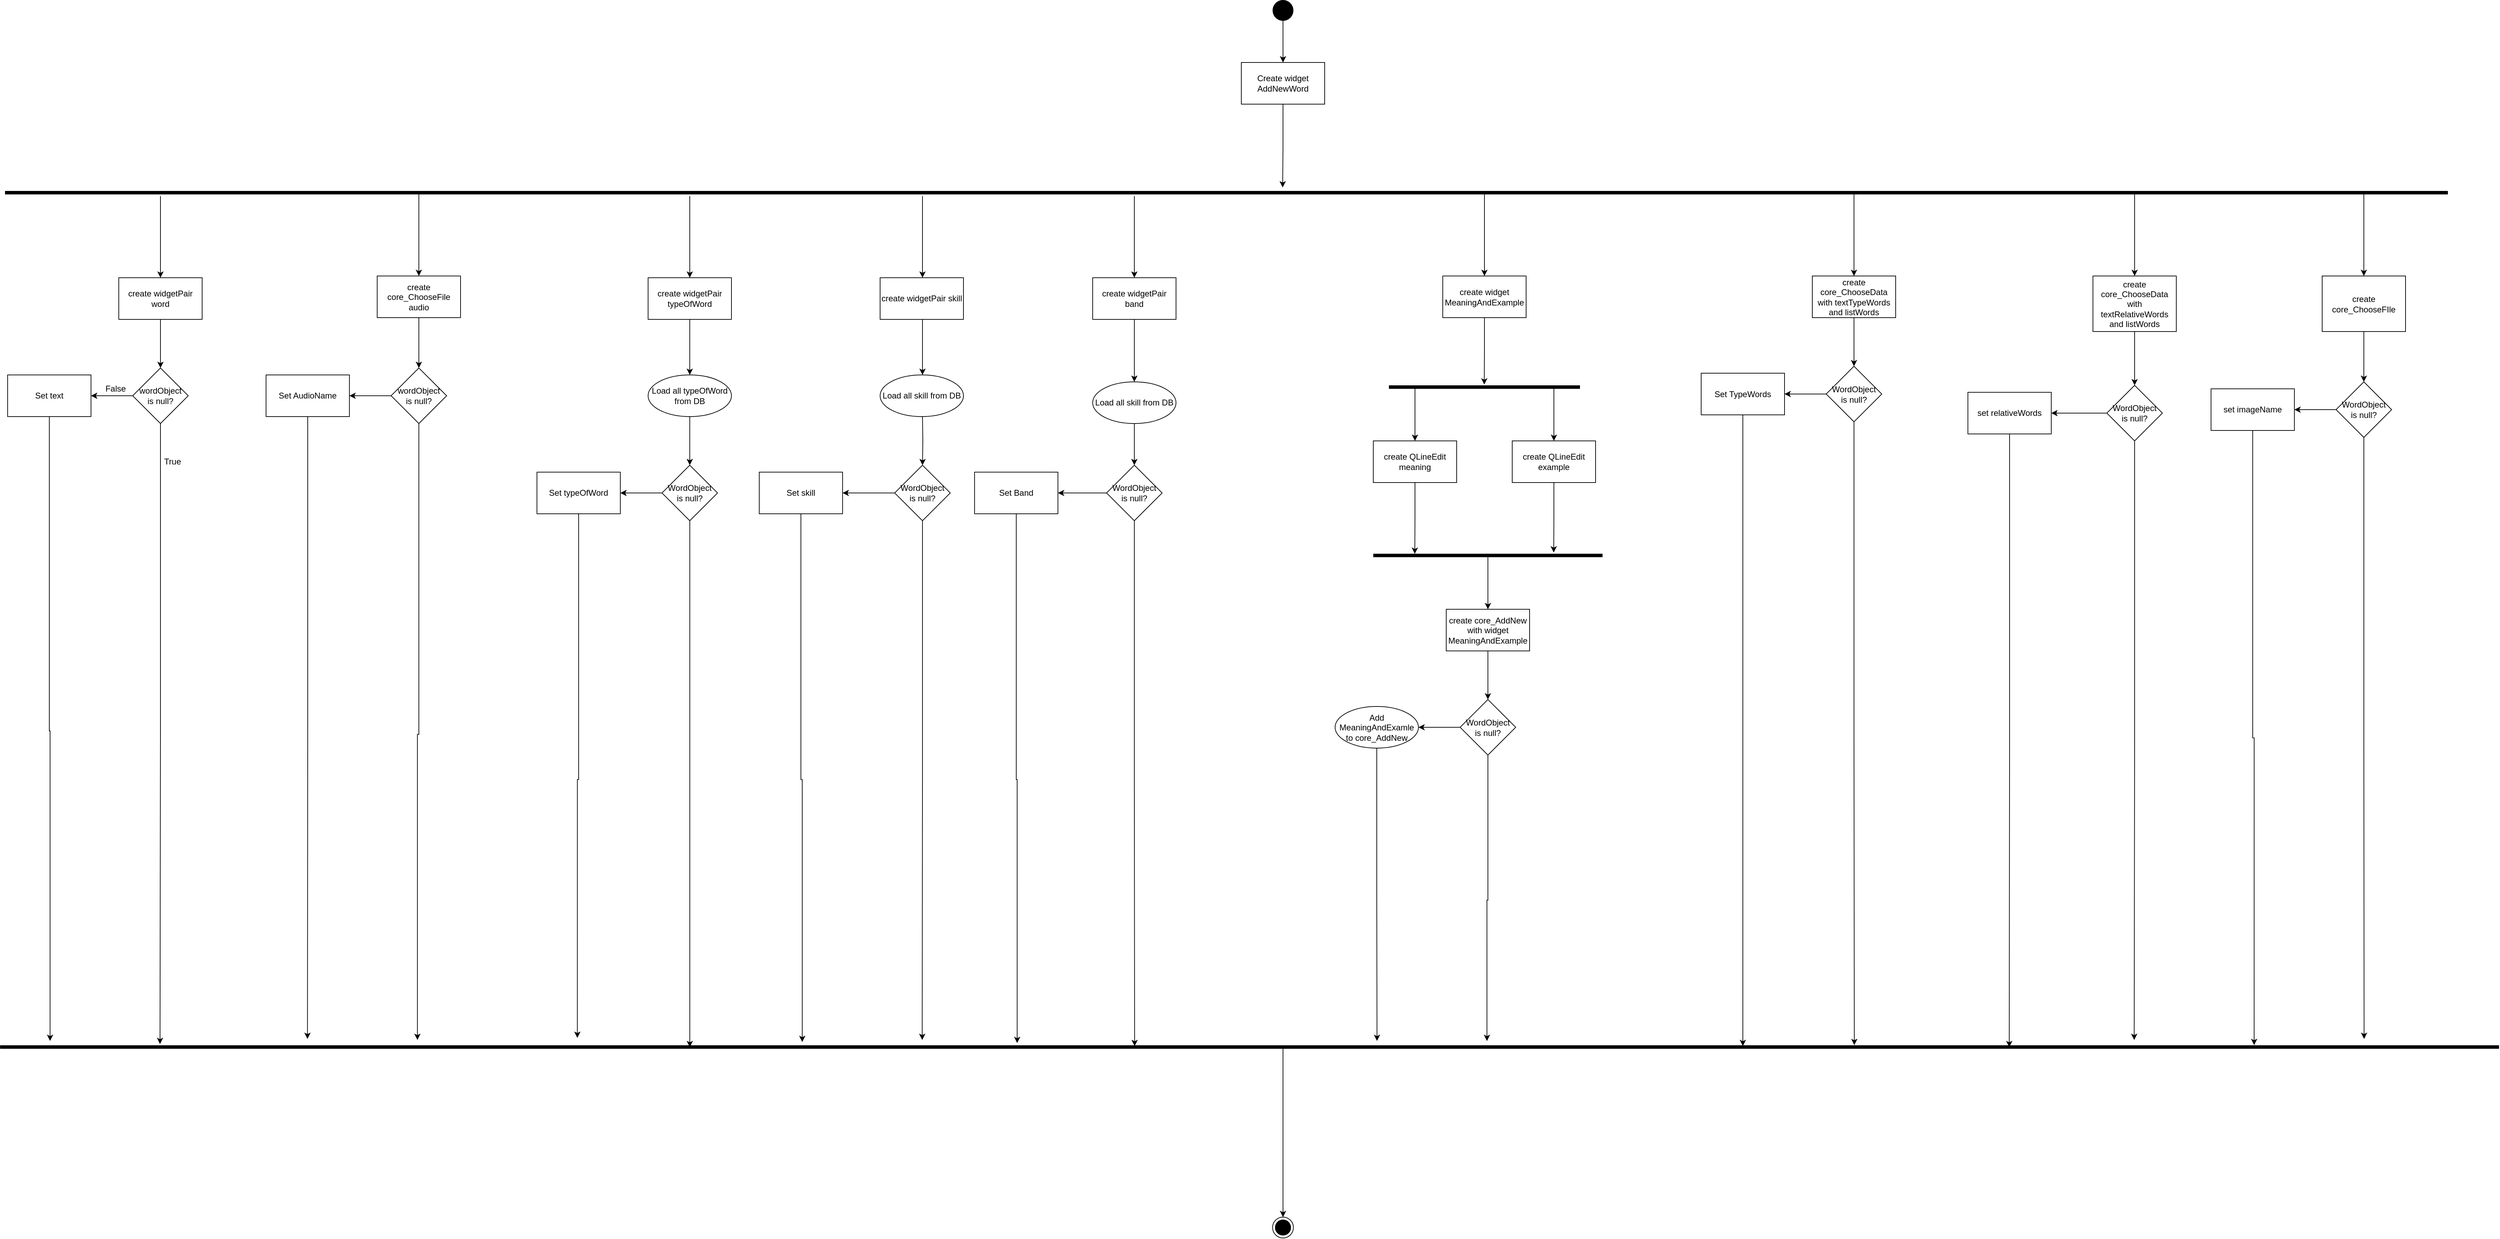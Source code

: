 <mxfile version="20.3.0" type="device" pages="4"><diagram id="C5RBs43oDa-KdzZeNtuy" name="Initial"><mxGraphModel dx="2436" dy="579" grid="1" gridSize="10" guides="1" tooltips="1" connect="1" arrows="1" fold="1" page="1" pageScale="1" pageWidth="827" pageHeight="1169" math="0" shadow="0"><root><mxCell id="WIyWlLk6GJQsqaUBKTNV-0"/><mxCell id="WIyWlLk6GJQsqaUBKTNV-1" parent="WIyWlLk6GJQsqaUBKTNV-0"/><mxCell id="Lvn9QERlnCI266G0su3Z-3" value="" style="edgeStyle=orthogonalEdgeStyle;rounded=0;orthogonalLoop=1;jettySize=auto;html=1;" parent="WIyWlLk6GJQsqaUBKTNV-1" source="Lvn9QERlnCI266G0su3Z-1" target="Lvn9QERlnCI266G0su3Z-2" edge="1"><mxGeometry relative="1" as="geometry"/></mxCell><mxCell id="Lvn9QERlnCI266G0su3Z-1" value="" style="ellipse;fillColor=#000000;strokeColor=none;" parent="WIyWlLk6GJQsqaUBKTNV-1" vertex="1"><mxGeometry x="399" y="10" width="30" height="30" as="geometry"/></mxCell><mxCell id="OKAMofB2-qMXq3ln2p9x-87" style="edgeStyle=orthogonalEdgeStyle;rounded=0;orthogonalLoop=1;jettySize=auto;html=1;entryX=-1.004;entryY=0.477;entryDx=0;entryDy=0;entryPerimeter=0;" parent="WIyWlLk6GJQsqaUBKTNV-1" source="Lvn9QERlnCI266G0su3Z-2" target="Lvn9QERlnCI266G0su3Z-4" edge="1"><mxGeometry relative="1" as="geometry"/></mxCell><mxCell id="Lvn9QERlnCI266G0su3Z-2" value="Create widget AddNewWord" style="whiteSpace=wrap;html=1;fillColor=#FFFFFF;strokeColor=default;" parent="WIyWlLk6GJQsqaUBKTNV-1" vertex="1"><mxGeometry x="354" y="100" width="120" height="60" as="geometry"/></mxCell><mxCell id="Lvn9QERlnCI266G0su3Z-7" value="" style="edgeStyle=orthogonalEdgeStyle;rounded=0;orthogonalLoop=1;jettySize=auto;html=1;" parent="WIyWlLk6GJQsqaUBKTNV-1" target="Lvn9QERlnCI266G0su3Z-6" edge="1"><mxGeometry relative="1" as="geometry"><mxPoint x="-1202.0" y="292.5" as="sourcePoint"/><Array as="points"><mxPoint x="-1202" y="330"/><mxPoint x="-1202" y="330"/></Array></mxGeometry></mxCell><mxCell id="Lvn9QERlnCI266G0su3Z-9" style="edgeStyle=orthogonalEdgeStyle;rounded=0;orthogonalLoop=1;jettySize=auto;html=1;entryX=0.5;entryY=0;entryDx=0;entryDy=0;" parent="WIyWlLk6GJQsqaUBKTNV-1" target="Lvn9QERlnCI266G0su3Z-8" edge="1"><mxGeometry relative="1" as="geometry"><mxPoint x="-830.0" y="290" as="sourcePoint"/><Array as="points"><mxPoint x="-830" y="337.5"/><mxPoint x="-830" y="337.5"/></Array></mxGeometry></mxCell><mxCell id="Lvn9QERlnCI266G0su3Z-11" style="edgeStyle=orthogonalEdgeStyle;rounded=0;orthogonalLoop=1;jettySize=auto;html=1;entryX=0.5;entryY=0;entryDx=0;entryDy=0;" parent="WIyWlLk6GJQsqaUBKTNV-1" target="Lvn9QERlnCI266G0su3Z-10" edge="1"><mxGeometry relative="1" as="geometry"><mxPoint x="-440.0" y="292.5" as="sourcePoint"/><Array as="points"><mxPoint x="-440" y="330"/><mxPoint x="-440" y="330"/></Array></mxGeometry></mxCell><mxCell id="Lvn9QERlnCI266G0su3Z-13" style="edgeStyle=orthogonalEdgeStyle;rounded=0;orthogonalLoop=1;jettySize=auto;html=1;entryX=0.5;entryY=0;entryDx=0;entryDy=0;" parent="WIyWlLk6GJQsqaUBKTNV-1" edge="1"><mxGeometry relative="1" as="geometry"><mxPoint x="-105.0" y="292.5" as="sourcePoint"/><Array as="points"><mxPoint x="-105" y="330"/><mxPoint x="-105" y="330"/></Array><mxPoint x="-105" y="410" as="targetPoint"/></mxGeometry></mxCell><mxCell id="Lvn9QERlnCI266G0su3Z-15" style="edgeStyle=orthogonalEdgeStyle;rounded=0;orthogonalLoop=1;jettySize=auto;html=1;entryX=0.5;entryY=0;entryDx=0;entryDy=0;" parent="WIyWlLk6GJQsqaUBKTNV-1" target="Lvn9QERlnCI266G0su3Z-14" edge="1"><mxGeometry relative="1" as="geometry"><mxPoint x="200.0" y="292.5" as="sourcePoint"/><Array as="points"><mxPoint x="200" y="340"/><mxPoint x="200" y="340"/></Array></mxGeometry></mxCell><mxCell id="Lvn9QERlnCI266G0su3Z-17" style="edgeStyle=orthogonalEdgeStyle;rounded=0;orthogonalLoop=1;jettySize=auto;html=1;entryX=0.5;entryY=0;entryDx=0;entryDy=0;" parent="WIyWlLk6GJQsqaUBKTNV-1" target="Lvn9QERlnCI266G0su3Z-16" edge="1"><mxGeometry relative="1" as="geometry"><mxPoint x="704" y="290.0" as="sourcePoint"/><Array as="points"><mxPoint x="704" y="348.5"/><mxPoint x="704" y="348.5"/></Array></mxGeometry></mxCell><mxCell id="Lvn9QERlnCI266G0su3Z-32" style="edgeStyle=orthogonalEdgeStyle;rounded=0;orthogonalLoop=1;jettySize=auto;html=1;entryX=0.5;entryY=0;entryDx=0;entryDy=0;" parent="WIyWlLk6GJQsqaUBKTNV-1" target="Lvn9QERlnCI266G0su3Z-31" edge="1"><mxGeometry relative="1" as="geometry"><Array as="points"><mxPoint x="1236" y="337.5"/><mxPoint x="1236" y="337.5"/></Array><mxPoint x="1236" y="290.01" as="sourcePoint"/></mxGeometry></mxCell><mxCell id="Lvn9QERlnCI266G0su3Z-34" style="edgeStyle=orthogonalEdgeStyle;rounded=0;orthogonalLoop=1;jettySize=auto;html=1;entryX=0.5;entryY=0;entryDx=0;entryDy=0;" parent="WIyWlLk6GJQsqaUBKTNV-1" target="Lvn9QERlnCI266G0su3Z-33" edge="1"><mxGeometry relative="1" as="geometry"><Array as="points"><mxPoint x="1640" y="357.5"/><mxPoint x="1640" y="357.5"/></Array><mxPoint x="1640" y="290.01" as="sourcePoint"/></mxGeometry></mxCell><mxCell id="h2v7QUKoJGOYqv30lUwR-0" style="edgeStyle=orthogonalEdgeStyle;rounded=0;orthogonalLoop=1;jettySize=auto;html=1;entryX=0.5;entryY=0;entryDx=0;entryDy=0;" parent="WIyWlLk6GJQsqaUBKTNV-1" source="Lvn9QERlnCI266G0su3Z-4" target="OKAMofB2-qMXq3ln2p9x-65" edge="1"><mxGeometry relative="1" as="geometry"><Array as="points"><mxPoint x="1970" y="360"/><mxPoint x="1970" y="360"/></Array></mxGeometry></mxCell><mxCell id="Lvn9QERlnCI266G0su3Z-4" value="" style="html=1;points=[];perimeter=orthogonalPerimeter;fillColor=#000000;strokeColor=none;rotation=90;" parent="WIyWlLk6GJQsqaUBKTNV-1" vertex="1"><mxGeometry x="330.1" y="-1470.85" width="5" height="3516.74" as="geometry"/></mxCell><mxCell id="OKAMofB2-qMXq3ln2p9x-1" value="" style="edgeStyle=orthogonalEdgeStyle;rounded=0;orthogonalLoop=1;jettySize=auto;html=1;" parent="WIyWlLk6GJQsqaUBKTNV-1" source="Lvn9QERlnCI266G0su3Z-6" target="OKAMofB2-qMXq3ln2p9x-0" edge="1"><mxGeometry relative="1" as="geometry"/></mxCell><mxCell id="Lvn9QERlnCI266G0su3Z-6" value="create widgetPair word" style="whiteSpace=wrap;html=1;fillColor=#FFFFFF;strokeColor=default;" parent="WIyWlLk6GJQsqaUBKTNV-1" vertex="1"><mxGeometry x="-1262" y="410" width="120" height="60" as="geometry"/></mxCell><mxCell id="OKAMofB2-qMXq3ln2p9x-11" style="edgeStyle=orthogonalEdgeStyle;rounded=0;orthogonalLoop=1;jettySize=auto;html=1;entryX=0.5;entryY=0;entryDx=0;entryDy=0;" parent="WIyWlLk6GJQsqaUBKTNV-1" source="Lvn9QERlnCI266G0su3Z-8" target="OKAMofB2-qMXq3ln2p9x-10" edge="1"><mxGeometry relative="1" as="geometry"/></mxCell><mxCell id="Lvn9QERlnCI266G0su3Z-8" value="create core_ChooseFile audio" style="whiteSpace=wrap;html=1;fillColor=#FFFFFF;strokeColor=default;" parent="WIyWlLk6GJQsqaUBKTNV-1" vertex="1"><mxGeometry x="-890" y="407.5" width="120" height="60" as="geometry"/></mxCell><mxCell id="OKAMofB2-qMXq3ln2p9x-19" value="" style="edgeStyle=orthogonalEdgeStyle;rounded=0;orthogonalLoop=1;jettySize=auto;html=1;" parent="WIyWlLk6GJQsqaUBKTNV-1" source="Lvn9QERlnCI266G0su3Z-10" target="OKAMofB2-qMXq3ln2p9x-18" edge="1"><mxGeometry relative="1" as="geometry"/></mxCell><mxCell id="Lvn9QERlnCI266G0su3Z-10" value="create widgetPair typeOfWord" style="whiteSpace=wrap;html=1;fillColor=#FFFFFF;strokeColor=default;" parent="WIyWlLk6GJQsqaUBKTNV-1" vertex="1"><mxGeometry x="-500" y="410" width="120" height="60" as="geometry"/></mxCell><mxCell id="OKAMofB2-qMXq3ln2p9x-28" style="edgeStyle=orthogonalEdgeStyle;rounded=0;orthogonalLoop=1;jettySize=auto;html=1;entryX=0.5;entryY=0;entryDx=0;entryDy=0;" parent="WIyWlLk6GJQsqaUBKTNV-1" edge="1"><mxGeometry relative="1" as="geometry"><mxPoint x="-105" y="470" as="sourcePoint"/><mxPoint x="-105" y="550" as="targetPoint"/></mxGeometry></mxCell><mxCell id="Lvn9QERlnCI266G0su3Z-12" value="create widgetPair skill" style="whiteSpace=wrap;html=1;fillColor=#FFFFFF;strokeColor=default;" parent="WIyWlLk6GJQsqaUBKTNV-1" vertex="1"><mxGeometry x="-166" y="410" width="120" height="60" as="geometry"/></mxCell><mxCell id="OKAMofB2-qMXq3ln2p9x-38" style="edgeStyle=orthogonalEdgeStyle;rounded=0;orthogonalLoop=1;jettySize=auto;html=1;entryX=0.5;entryY=0;entryDx=0;entryDy=0;" parent="WIyWlLk6GJQsqaUBKTNV-1" source="Lvn9QERlnCI266G0su3Z-14" target="OKAMofB2-qMXq3ln2p9x-37" edge="1"><mxGeometry relative="1" as="geometry"/></mxCell><mxCell id="Lvn9QERlnCI266G0su3Z-14" value="create widgetPair band" style="whiteSpace=wrap;html=1;fillColor=#FFFFFF;strokeColor=default;" parent="WIyWlLk6GJQsqaUBKTNV-1" vertex="1"><mxGeometry x="140" y="410" width="120" height="60" as="geometry"/></mxCell><mxCell id="Lvn9QERlnCI266G0su3Z-20" style="edgeStyle=orthogonalEdgeStyle;rounded=0;orthogonalLoop=1;jettySize=auto;html=1;entryX=-0.233;entryY=0.501;entryDx=0;entryDy=0;entryPerimeter=0;" parent="WIyWlLk6GJQsqaUBKTNV-1" source="Lvn9QERlnCI266G0su3Z-16" target="Lvn9QERlnCI266G0su3Z-18" edge="1"><mxGeometry relative="1" as="geometry"/></mxCell><mxCell id="Lvn9QERlnCI266G0su3Z-16" value="create widget MeaningAndExample" style="whiteSpace=wrap;html=1;fillColor=#FFFFFF;strokeColor=default;" parent="WIyWlLk6GJQsqaUBKTNV-1" vertex="1"><mxGeometry x="644" y="407.5" width="120" height="60" as="geometry"/></mxCell><mxCell id="Lvn9QERlnCI266G0su3Z-22" value="" style="edgeStyle=orthogonalEdgeStyle;rounded=0;orthogonalLoop=1;jettySize=auto;html=1;" parent="WIyWlLk6GJQsqaUBKTNV-1" source="Lvn9QERlnCI266G0su3Z-18" target="Lvn9QERlnCI266G0su3Z-21" edge="1"><mxGeometry relative="1" as="geometry"><Array as="points"><mxPoint x="604" y="587.5"/><mxPoint x="604" y="587.5"/></Array></mxGeometry></mxCell><mxCell id="Lvn9QERlnCI266G0su3Z-25" style="edgeStyle=orthogonalEdgeStyle;rounded=0;orthogonalLoop=1;jettySize=auto;html=1;entryX=0.5;entryY=0;entryDx=0;entryDy=0;" parent="WIyWlLk6GJQsqaUBKTNV-1" source="Lvn9QERlnCI266G0su3Z-18" target="Lvn9QERlnCI266G0su3Z-23" edge="1"><mxGeometry relative="1" as="geometry"><Array as="points"><mxPoint x="804" y="607.5"/><mxPoint x="804" y="607.5"/></Array></mxGeometry></mxCell><mxCell id="Lvn9QERlnCI266G0su3Z-18" value="" style="html=1;points=[];perimeter=orthogonalPerimeter;fillColor=#000000;strokeColor=none;rotation=90;" parent="WIyWlLk6GJQsqaUBKTNV-1" vertex="1"><mxGeometry x="701.5" y="430" width="5" height="275" as="geometry"/></mxCell><mxCell id="Lvn9QERlnCI266G0su3Z-27" style="edgeStyle=orthogonalEdgeStyle;rounded=0;orthogonalLoop=1;jettySize=auto;html=1;entryX=0.029;entryY=0.819;entryDx=0;entryDy=0;entryPerimeter=0;" parent="WIyWlLk6GJQsqaUBKTNV-1" source="Lvn9QERlnCI266G0su3Z-21" target="Lvn9QERlnCI266G0su3Z-26" edge="1"><mxGeometry relative="1" as="geometry"/></mxCell><mxCell id="Lvn9QERlnCI266G0su3Z-21" value="create QLineEdit meaning" style="whiteSpace=wrap;html=1;fillColor=#FFFFFF;strokeColor=default;" parent="WIyWlLk6GJQsqaUBKTNV-1" vertex="1"><mxGeometry x="544" y="645" width="120" height="60" as="geometry"/></mxCell><mxCell id="Lvn9QERlnCI266G0su3Z-28" style="edgeStyle=orthogonalEdgeStyle;rounded=0;orthogonalLoop=1;jettySize=auto;html=1;entryX=-0.352;entryY=0.213;entryDx=0;entryDy=0;entryPerimeter=0;" parent="WIyWlLk6GJQsqaUBKTNV-1" source="Lvn9QERlnCI266G0su3Z-23" target="Lvn9QERlnCI266G0su3Z-26" edge="1"><mxGeometry relative="1" as="geometry"/></mxCell><mxCell id="Lvn9QERlnCI266G0su3Z-23" value="create QLineEdit example" style="whiteSpace=wrap;html=1;fillColor=#FFFFFF;strokeColor=default;" parent="WIyWlLk6GJQsqaUBKTNV-1" vertex="1"><mxGeometry x="744" y="645" width="120" height="60" as="geometry"/></mxCell><mxCell id="Lvn9QERlnCI266G0su3Z-30" value="" style="edgeStyle=orthogonalEdgeStyle;rounded=0;orthogonalLoop=1;jettySize=auto;html=1;" parent="WIyWlLk6GJQsqaUBKTNV-1" source="Lvn9QERlnCI266G0su3Z-26" target="Lvn9QERlnCI266G0su3Z-29" edge="1"><mxGeometry relative="1" as="geometry"/></mxCell><mxCell id="Lvn9QERlnCI266G0su3Z-26" value="" style="html=1;points=[];perimeter=orthogonalPerimeter;fillColor=#000000;strokeColor=none;rotation=90;" parent="WIyWlLk6GJQsqaUBKTNV-1" vertex="1"><mxGeometry x="706.5" y="645" width="5" height="330" as="geometry"/></mxCell><mxCell id="OKAMofB2-qMXq3ln2p9x-48" value="" style="edgeStyle=orthogonalEdgeStyle;rounded=0;orthogonalLoop=1;jettySize=auto;html=1;" parent="WIyWlLk6GJQsqaUBKTNV-1" source="Lvn9QERlnCI266G0su3Z-29" target="OKAMofB2-qMXq3ln2p9x-47" edge="1"><mxGeometry relative="1" as="geometry"/></mxCell><mxCell id="Lvn9QERlnCI266G0su3Z-29" value="create core_AddNew with widget MeaningAndExample" style="whiteSpace=wrap;html=1;fillColor=#FFFFFF;strokeColor=default;" parent="WIyWlLk6GJQsqaUBKTNV-1" vertex="1"><mxGeometry x="649" y="887.5" width="120" height="60" as="geometry"/></mxCell><mxCell id="OKAMofB2-qMXq3ln2p9x-54" value="" style="edgeStyle=orthogonalEdgeStyle;rounded=0;orthogonalLoop=1;jettySize=auto;html=1;" parent="WIyWlLk6GJQsqaUBKTNV-1" source="Lvn9QERlnCI266G0su3Z-31" target="OKAMofB2-qMXq3ln2p9x-53" edge="1"><mxGeometry relative="1" as="geometry"/></mxCell><mxCell id="Lvn9QERlnCI266G0su3Z-31" value="create core_ChooseData with textTypeWords and listWords" style="whiteSpace=wrap;html=1;fillColor=#FFFFFF;strokeColor=default;" parent="WIyWlLk6GJQsqaUBKTNV-1" vertex="1"><mxGeometry x="1176" y="407.5" width="120" height="60" as="geometry"/></mxCell><mxCell id="OKAMofB2-qMXq3ln2p9x-61" style="edgeStyle=orthogonalEdgeStyle;rounded=0;orthogonalLoop=1;jettySize=auto;html=1;entryX=0.5;entryY=0;entryDx=0;entryDy=0;" parent="WIyWlLk6GJQsqaUBKTNV-1" source="Lvn9QERlnCI266G0su3Z-33" target="OKAMofB2-qMXq3ln2p9x-60" edge="1"><mxGeometry relative="1" as="geometry"/></mxCell><mxCell id="Lvn9QERlnCI266G0su3Z-33" value="create core_ChooseData with textRelativeWords and listWords" style="whiteSpace=wrap;html=1;fillColor=#FFFFFF;strokeColor=default;" parent="WIyWlLk6GJQsqaUBKTNV-1" vertex="1"><mxGeometry x="1580" y="407.5" width="120" height="80" as="geometry"/></mxCell><mxCell id="Lvn9QERlnCI266G0su3Z-50" style="edgeStyle=orthogonalEdgeStyle;rounded=0;orthogonalLoop=1;jettySize=auto;html=1;entryX=0.5;entryY=0;entryDx=0;entryDy=0;" parent="WIyWlLk6GJQsqaUBKTNV-1" source="Lvn9QERlnCI266G0su3Z-36" target="Lvn9QERlnCI266G0su3Z-49" edge="1"><mxGeometry relative="1" as="geometry"><Array as="points"><mxPoint x="414" y="1563"/><mxPoint x="414" y="1563"/></Array></mxGeometry></mxCell><mxCell id="Lvn9QERlnCI266G0su3Z-36" value="" style="html=1;points=[];perimeter=orthogonalPerimeter;fillColor=#000000;strokeColor=none;rotation=90;" parent="WIyWlLk6GJQsqaUBKTNV-1" vertex="1"><mxGeometry x="363.37" y="-280.73" width="5" height="3597.47" as="geometry"/></mxCell><mxCell id="Lvn9QERlnCI266G0su3Z-49" value="" style="ellipse;html=1;shape=endState;fillColor=strokeColor;strokeColor=default;" parent="WIyWlLk6GJQsqaUBKTNV-1" vertex="1"><mxGeometry x="399" y="1763" width="30" height="30" as="geometry"/></mxCell><mxCell id="OKAMofB2-qMXq3ln2p9x-7" value="" style="edgeStyle=orthogonalEdgeStyle;rounded=0;orthogonalLoop=1;jettySize=auto;html=1;" parent="WIyWlLk6GJQsqaUBKTNV-1" source="OKAMofB2-qMXq3ln2p9x-0" target="OKAMofB2-qMXq3ln2p9x-6" edge="1"><mxGeometry relative="1" as="geometry"/></mxCell><mxCell id="OKAMofB2-qMXq3ln2p9x-71" style="edgeStyle=orthogonalEdgeStyle;rounded=0;orthogonalLoop=1;jettySize=auto;html=1;entryX=-0.353;entryY=0.936;entryDx=0;entryDy=0;entryPerimeter=0;" parent="WIyWlLk6GJQsqaUBKTNV-1" source="OKAMofB2-qMXq3ln2p9x-0" target="Lvn9QERlnCI266G0su3Z-36" edge="1"><mxGeometry relative="1" as="geometry"/></mxCell><mxCell id="OKAMofB2-qMXq3ln2p9x-0" value="wordObject &lt;br&gt;is null?" style="rhombus;whiteSpace=wrap;html=1;fillColor=#FFFFFF;" parent="WIyWlLk6GJQsqaUBKTNV-1" vertex="1"><mxGeometry x="-1242" y="540" width="80" height="80" as="geometry"/></mxCell><mxCell id="OKAMofB2-qMXq3ln2p9x-70" style="edgeStyle=orthogonalEdgeStyle;rounded=0;orthogonalLoop=1;jettySize=auto;html=1;entryX=-1.242;entryY=0.98;entryDx=0;entryDy=0;entryPerimeter=0;" parent="WIyWlLk6GJQsqaUBKTNV-1" source="OKAMofB2-qMXq3ln2p9x-6" target="Lvn9QERlnCI266G0su3Z-36" edge="1"><mxGeometry relative="1" as="geometry"/></mxCell><mxCell id="OKAMofB2-qMXq3ln2p9x-6" value="Set text" style="whiteSpace=wrap;html=1;fillColor=#FFFFFF;" parent="WIyWlLk6GJQsqaUBKTNV-1" vertex="1"><mxGeometry x="-1422" y="550" width="120" height="60" as="geometry"/></mxCell><mxCell id="OKAMofB2-qMXq3ln2p9x-13" value="" style="edgeStyle=orthogonalEdgeStyle;rounded=0;orthogonalLoop=1;jettySize=auto;html=1;" parent="WIyWlLk6GJQsqaUBKTNV-1" source="OKAMofB2-qMXq3ln2p9x-10" target="OKAMofB2-qMXq3ln2p9x-12" edge="1"><mxGeometry relative="1" as="geometry"/></mxCell><mxCell id="OKAMofB2-qMXq3ln2p9x-73" style="edgeStyle=orthogonalEdgeStyle;rounded=0;orthogonalLoop=1;jettySize=auto;html=1;entryX=-1.538;entryY=0.833;entryDx=0;entryDy=0;entryPerimeter=0;" parent="WIyWlLk6GJQsqaUBKTNV-1" source="OKAMofB2-qMXq3ln2p9x-10" target="Lvn9QERlnCI266G0su3Z-36" edge="1"><mxGeometry relative="1" as="geometry"/></mxCell><mxCell id="OKAMofB2-qMXq3ln2p9x-10" value="wordObject &lt;br&gt;is null?" style="rhombus;whiteSpace=wrap;html=1;fillColor=#FFFFFF;" parent="WIyWlLk6GJQsqaUBKTNV-1" vertex="1"><mxGeometry x="-870" y="540" width="80" height="80" as="geometry"/></mxCell><mxCell id="OKAMofB2-qMXq3ln2p9x-72" style="edgeStyle=orthogonalEdgeStyle;rounded=0;orthogonalLoop=1;jettySize=auto;html=1;entryX=-1.834;entryY=0.877;entryDx=0;entryDy=0;entryPerimeter=0;" parent="WIyWlLk6GJQsqaUBKTNV-1" source="OKAMofB2-qMXq3ln2p9x-12" target="Lvn9QERlnCI266G0su3Z-36" edge="1"><mxGeometry relative="1" as="geometry"/></mxCell><mxCell id="OKAMofB2-qMXq3ln2p9x-12" value="Set AudioName" style="whiteSpace=wrap;html=1;fillColor=#FFFFFF;" parent="WIyWlLk6GJQsqaUBKTNV-1" vertex="1"><mxGeometry x="-1050" y="550" width="120" height="60" as="geometry"/></mxCell><mxCell id="OKAMofB2-qMXq3ln2p9x-21" value="" style="edgeStyle=orthogonalEdgeStyle;rounded=0;orthogonalLoop=1;jettySize=auto;html=1;" parent="WIyWlLk6GJQsqaUBKTNV-1" source="OKAMofB2-qMXq3ln2p9x-18" target="OKAMofB2-qMXq3ln2p9x-20" edge="1"><mxGeometry relative="1" as="geometry"/></mxCell><mxCell id="OKAMofB2-qMXq3ln2p9x-18" value="Load all typeOfWord from DB" style="ellipse;whiteSpace=wrap;html=1;fillColor=#FFFFFF;" parent="WIyWlLk6GJQsqaUBKTNV-1" vertex="1"><mxGeometry x="-500" y="550" width="120" height="60" as="geometry"/></mxCell><mxCell id="OKAMofB2-qMXq3ln2p9x-24" value="" style="edgeStyle=orthogonalEdgeStyle;rounded=0;orthogonalLoop=1;jettySize=auto;html=1;" parent="WIyWlLk6GJQsqaUBKTNV-1" source="OKAMofB2-qMXq3ln2p9x-20" target="OKAMofB2-qMXq3ln2p9x-23" edge="1"><mxGeometry relative="1" as="geometry"/></mxCell><mxCell id="OKAMofB2-qMXq3ln2p9x-75" style="edgeStyle=orthogonalEdgeStyle;rounded=0;orthogonalLoop=1;jettySize=auto;html=1;entryX=0.536;entryY=0.724;entryDx=0;entryDy=0;entryPerimeter=0;" parent="WIyWlLk6GJQsqaUBKTNV-1" source="OKAMofB2-qMXq3ln2p9x-20" target="Lvn9QERlnCI266G0su3Z-36" edge="1"><mxGeometry relative="1" as="geometry"/></mxCell><mxCell id="OKAMofB2-qMXq3ln2p9x-20" value="WordObject &lt;br&gt;is null?" style="rhombus;whiteSpace=wrap;html=1;fillColor=#FFFFFF;" parent="WIyWlLk6GJQsqaUBKTNV-1" vertex="1"><mxGeometry x="-480" y="680" width="80" height="80" as="geometry"/></mxCell><mxCell id="OKAMofB2-qMXq3ln2p9x-74" style="edgeStyle=orthogonalEdgeStyle;rounded=0;orthogonalLoop=1;jettySize=auto;html=1;entryX=-2.131;entryY=0.769;entryDx=0;entryDy=0;entryPerimeter=0;" parent="WIyWlLk6GJQsqaUBKTNV-1" source="OKAMofB2-qMXq3ln2p9x-23" target="Lvn9QERlnCI266G0su3Z-36" edge="1"><mxGeometry relative="1" as="geometry"/></mxCell><mxCell id="OKAMofB2-qMXq3ln2p9x-23" value="Set typeOfWord" style="whiteSpace=wrap;html=1;fillColor=#FFFFFF;" parent="WIyWlLk6GJQsqaUBKTNV-1" vertex="1"><mxGeometry x="-660" y="690" width="120" height="60" as="geometry"/></mxCell><mxCell id="OKAMofB2-qMXq3ln2p9x-30" style="edgeStyle=orthogonalEdgeStyle;rounded=0;orthogonalLoop=1;jettySize=auto;html=1;entryX=0.5;entryY=0;entryDx=0;entryDy=0;" parent="WIyWlLk6GJQsqaUBKTNV-1" target="OKAMofB2-qMXq3ln2p9x-29" edge="1"><mxGeometry relative="1" as="geometry"><mxPoint x="-105" y="610" as="sourcePoint"/></mxGeometry></mxCell><mxCell id="OKAMofB2-qMXq3ln2p9x-27" value="Load all skill from DB" style="ellipse;whiteSpace=wrap;html=1;fillColor=#FFFFFF;" parent="WIyWlLk6GJQsqaUBKTNV-1" vertex="1"><mxGeometry x="-166" y="550" width="120" height="60" as="geometry"/></mxCell><mxCell id="OKAMofB2-qMXq3ln2p9x-33" style="edgeStyle=orthogonalEdgeStyle;rounded=0;orthogonalLoop=1;jettySize=auto;html=1;entryX=1;entryY=0.5;entryDx=0;entryDy=0;" parent="WIyWlLk6GJQsqaUBKTNV-1" source="OKAMofB2-qMXq3ln2p9x-29" target="OKAMofB2-qMXq3ln2p9x-31" edge="1"><mxGeometry relative="1" as="geometry"/></mxCell><mxCell id="OKAMofB2-qMXq3ln2p9x-77" style="edgeStyle=orthogonalEdgeStyle;rounded=0;orthogonalLoop=1;jettySize=auto;html=1;entryX=-1.538;entryY=0.631;entryDx=0;entryDy=0;entryPerimeter=0;" parent="WIyWlLk6GJQsqaUBKTNV-1" source="OKAMofB2-qMXq3ln2p9x-29" target="Lvn9QERlnCI266G0su3Z-36" edge="1"><mxGeometry relative="1" as="geometry"/></mxCell><mxCell id="OKAMofB2-qMXq3ln2p9x-29" value="WordObject &lt;br&gt;is null?" style="rhombus;whiteSpace=wrap;html=1;fillColor=#FFFFFF;" parent="WIyWlLk6GJQsqaUBKTNV-1" vertex="1"><mxGeometry x="-145" y="680" width="80" height="80" as="geometry"/></mxCell><mxCell id="OKAMofB2-qMXq3ln2p9x-76" style="edgeStyle=orthogonalEdgeStyle;rounded=0;orthogonalLoop=1;jettySize=auto;html=1;entryX=-0.945;entryY=0.679;entryDx=0;entryDy=0;entryPerimeter=0;" parent="WIyWlLk6GJQsqaUBKTNV-1" source="OKAMofB2-qMXq3ln2p9x-31" target="Lvn9QERlnCI266G0su3Z-36" edge="1"><mxGeometry relative="1" as="geometry"/></mxCell><mxCell id="OKAMofB2-qMXq3ln2p9x-31" value="Set skill" style="whiteSpace=wrap;html=1;fillColor=#FFFFFF;" parent="WIyWlLk6GJQsqaUBKTNV-1" vertex="1"><mxGeometry x="-340" y="690" width="120" height="60" as="geometry"/></mxCell><mxCell id="OKAMofB2-qMXq3ln2p9x-41" style="edgeStyle=orthogonalEdgeStyle;rounded=0;orthogonalLoop=1;jettySize=auto;html=1;entryX=0.5;entryY=0;entryDx=0;entryDy=0;" parent="WIyWlLk6GJQsqaUBKTNV-1" source="OKAMofB2-qMXq3ln2p9x-37" target="OKAMofB2-qMXq3ln2p9x-39" edge="1"><mxGeometry relative="1" as="geometry"/></mxCell><mxCell id="OKAMofB2-qMXq3ln2p9x-37" value="Load all skill from DB" style="ellipse;whiteSpace=wrap;html=1;fillColor=#FFFFFF;" parent="WIyWlLk6GJQsqaUBKTNV-1" vertex="1"><mxGeometry x="140" y="560" width="120" height="60" as="geometry"/></mxCell><mxCell id="OKAMofB2-qMXq3ln2p9x-43" style="edgeStyle=orthogonalEdgeStyle;rounded=0;orthogonalLoop=1;jettySize=auto;html=1;entryX=1;entryY=0.5;entryDx=0;entryDy=0;" parent="WIyWlLk6GJQsqaUBKTNV-1" source="OKAMofB2-qMXq3ln2p9x-39" target="OKAMofB2-qMXq3ln2p9x-42" edge="1"><mxGeometry relative="1" as="geometry"/></mxCell><mxCell id="OKAMofB2-qMXq3ln2p9x-80" style="edgeStyle=orthogonalEdgeStyle;rounded=0;orthogonalLoop=1;jettySize=auto;html=1;entryX=0.24;entryY=0.546;entryDx=0;entryDy=0;entryPerimeter=0;" parent="WIyWlLk6GJQsqaUBKTNV-1" source="OKAMofB2-qMXq3ln2p9x-39" target="Lvn9QERlnCI266G0su3Z-36" edge="1"><mxGeometry relative="1" as="geometry"/></mxCell><mxCell id="OKAMofB2-qMXq3ln2p9x-39" value="WordObject &lt;br&gt;is null?" style="rhombus;whiteSpace=wrap;html=1;fillColor=#FFFFFF;" parent="WIyWlLk6GJQsqaUBKTNV-1" vertex="1"><mxGeometry x="160" y="680" width="80" height="80" as="geometry"/></mxCell><mxCell id="OKAMofB2-qMXq3ln2p9x-79" style="edgeStyle=orthogonalEdgeStyle;rounded=0;orthogonalLoop=1;jettySize=auto;html=1;entryX=-0.649;entryY=0.593;entryDx=0;entryDy=0;entryPerimeter=0;" parent="WIyWlLk6GJQsqaUBKTNV-1" source="OKAMofB2-qMXq3ln2p9x-42" target="Lvn9QERlnCI266G0su3Z-36" edge="1"><mxGeometry relative="1" as="geometry"/></mxCell><mxCell id="OKAMofB2-qMXq3ln2p9x-42" value="Set Band" style="whiteSpace=wrap;html=1;fillColor=#FFFFFF;" parent="WIyWlLk6GJQsqaUBKTNV-1" vertex="1"><mxGeometry x="-30" y="690" width="120" height="60" as="geometry"/></mxCell><mxCell id="OKAMofB2-qMXq3ln2p9x-51" value="" style="edgeStyle=orthogonalEdgeStyle;rounded=0;orthogonalLoop=1;jettySize=auto;html=1;" parent="WIyWlLk6GJQsqaUBKTNV-1" source="OKAMofB2-qMXq3ln2p9x-47" target="OKAMofB2-qMXq3ln2p9x-50" edge="1"><mxGeometry relative="1" as="geometry"/></mxCell><mxCell id="OKAMofB2-qMXq3ln2p9x-88" style="edgeStyle=orthogonalEdgeStyle;rounded=0;orthogonalLoop=1;jettySize=auto;html=1;entryX=-1.234;entryY=0.405;entryDx=0;entryDy=0;entryPerimeter=0;" parent="WIyWlLk6GJQsqaUBKTNV-1" source="OKAMofB2-qMXq3ln2p9x-47" target="Lvn9QERlnCI266G0su3Z-36" edge="1"><mxGeometry relative="1" as="geometry"/></mxCell><mxCell id="OKAMofB2-qMXq3ln2p9x-47" value="WordObject &lt;br&gt;is null?" style="rhombus;whiteSpace=wrap;html=1;fillColor=#FFFFFF;" parent="WIyWlLk6GJQsqaUBKTNV-1" vertex="1"><mxGeometry x="669" y="1017.5" width="80" height="80" as="geometry"/></mxCell><mxCell id="OKAMofB2-qMXq3ln2p9x-81" style="edgeStyle=orthogonalEdgeStyle;rounded=0;orthogonalLoop=1;jettySize=auto;html=1;entryX=-1.242;entryY=0.449;entryDx=0;entryDy=0;entryPerimeter=0;" parent="WIyWlLk6GJQsqaUBKTNV-1" source="OKAMofB2-qMXq3ln2p9x-50" target="Lvn9QERlnCI266G0su3Z-36" edge="1"><mxGeometry relative="1" as="geometry"/></mxCell><mxCell id="OKAMofB2-qMXq3ln2p9x-50" value="Add MeaningAndExamle to core_AddNew" style="ellipse;whiteSpace=wrap;html=1;fillColor=#FFFFFF;" parent="WIyWlLk6GJQsqaUBKTNV-1" vertex="1"><mxGeometry x="489" y="1027.5" width="120" height="60" as="geometry"/></mxCell><mxCell id="OKAMofB2-qMXq3ln2p9x-56" value="" style="edgeStyle=orthogonalEdgeStyle;rounded=0;orthogonalLoop=1;jettySize=auto;html=1;" parent="WIyWlLk6GJQsqaUBKTNV-1" source="OKAMofB2-qMXq3ln2p9x-53" target="OKAMofB2-qMXq3ln2p9x-55" edge="1"><mxGeometry relative="1" as="geometry"/></mxCell><mxCell id="OKAMofB2-qMXq3ln2p9x-82" style="edgeStyle=orthogonalEdgeStyle;rounded=0;orthogonalLoop=1;jettySize=auto;html=1;entryX=-0.057;entryY=0.258;entryDx=0;entryDy=0;entryPerimeter=0;" parent="WIyWlLk6GJQsqaUBKTNV-1" source="OKAMofB2-qMXq3ln2p9x-53" target="Lvn9QERlnCI266G0su3Z-36" edge="1"><mxGeometry relative="1" as="geometry"/></mxCell><mxCell id="OKAMofB2-qMXq3ln2p9x-53" value="WordObject &lt;br&gt;is null?" style="rhombus;whiteSpace=wrap;html=1;fillColor=#FFFFFF;" parent="WIyWlLk6GJQsqaUBKTNV-1" vertex="1"><mxGeometry x="1196" y="537.5" width="80" height="80" as="geometry"/></mxCell><mxCell id="OKAMofB2-qMXq3ln2p9x-57" style="edgeStyle=orthogonalEdgeStyle;rounded=0;orthogonalLoop=1;jettySize=auto;html=1;" parent="WIyWlLk6GJQsqaUBKTNV-1" source="OKAMofB2-qMXq3ln2p9x-55" edge="1"><mxGeometry relative="1" as="geometry"><mxPoint x="1076.0" y="1516.667" as="targetPoint"/></mxGeometry></mxCell><mxCell id="OKAMofB2-qMXq3ln2p9x-55" value="Set TypeWords" style="whiteSpace=wrap;html=1;fillColor=#FFFFFF;" parent="WIyWlLk6GJQsqaUBKTNV-1" vertex="1"><mxGeometry x="1016" y="547.5" width="120" height="60" as="geometry"/></mxCell><mxCell id="OKAMofB2-qMXq3ln2p9x-63" style="edgeStyle=orthogonalEdgeStyle;rounded=0;orthogonalLoop=1;jettySize=auto;html=1;entryX=1;entryY=0.5;entryDx=0;entryDy=0;" parent="WIyWlLk6GJQsqaUBKTNV-1" source="OKAMofB2-qMXq3ln2p9x-60" target="OKAMofB2-qMXq3ln2p9x-62" edge="1"><mxGeometry relative="1" as="geometry"/></mxCell><mxCell id="OKAMofB2-qMXq3ln2p9x-84" style="edgeStyle=orthogonalEdgeStyle;rounded=0;orthogonalLoop=1;jettySize=auto;html=1;entryX=-1.538;entryY=0.146;entryDx=0;entryDy=0;entryPerimeter=0;" parent="WIyWlLk6GJQsqaUBKTNV-1" source="OKAMofB2-qMXq3ln2p9x-60" target="Lvn9QERlnCI266G0su3Z-36" edge="1"><mxGeometry relative="1" as="geometry"/></mxCell><mxCell id="OKAMofB2-qMXq3ln2p9x-60" value="WordObject &lt;br&gt;is null?" style="rhombus;whiteSpace=wrap;html=1;fillColor=#FFFFFF;" parent="WIyWlLk6GJQsqaUBKTNV-1" vertex="1"><mxGeometry x="1600" y="565" width="80" height="80" as="geometry"/></mxCell><mxCell id="OKAMofB2-qMXq3ln2p9x-83" style="edgeStyle=orthogonalEdgeStyle;rounded=0;orthogonalLoop=1;jettySize=auto;html=1;entryX=0.536;entryY=0.196;entryDx=0;entryDy=0;entryPerimeter=0;" parent="WIyWlLk6GJQsqaUBKTNV-1" source="OKAMofB2-qMXq3ln2p9x-62" target="Lvn9QERlnCI266G0su3Z-36" edge="1"><mxGeometry relative="1" as="geometry"/></mxCell><mxCell id="OKAMofB2-qMXq3ln2p9x-62" value="set relativeWords" style="whiteSpace=wrap;html=1;fillColor=#FFFFFF;" parent="WIyWlLk6GJQsqaUBKTNV-1" vertex="1"><mxGeometry x="1400" y="575" width="120" height="60" as="geometry"/></mxCell><mxCell id="OKAMofB2-qMXq3ln2p9x-69" style="edgeStyle=orthogonalEdgeStyle;rounded=0;orthogonalLoop=1;jettySize=auto;html=1;entryX=0.5;entryY=0;entryDx=0;entryDy=0;" parent="WIyWlLk6GJQsqaUBKTNV-1" source="OKAMofB2-qMXq3ln2p9x-65" target="OKAMofB2-qMXq3ln2p9x-66" edge="1"><mxGeometry relative="1" as="geometry"/></mxCell><mxCell id="OKAMofB2-qMXq3ln2p9x-65" value="create core_ChooseFIle" style="whiteSpace=wrap;html=1;fillColor=#FFFFFF;strokeColor=default;" parent="WIyWlLk6GJQsqaUBKTNV-1" vertex="1"><mxGeometry x="1910" y="407.5" width="120" height="80" as="geometry"/></mxCell><mxCell id="OKAMofB2-qMXq3ln2p9x-68" style="edgeStyle=orthogonalEdgeStyle;rounded=0;orthogonalLoop=1;jettySize=auto;html=1;entryX=1;entryY=0.5;entryDx=0;entryDy=0;" parent="WIyWlLk6GJQsqaUBKTNV-1" source="OKAMofB2-qMXq3ln2p9x-66" target="OKAMofB2-qMXq3ln2p9x-67" edge="1"><mxGeometry relative="1" as="geometry"/></mxCell><mxCell id="OKAMofB2-qMXq3ln2p9x-86" style="edgeStyle=orthogonalEdgeStyle;rounded=0;orthogonalLoop=1;jettySize=auto;html=1;entryX=-1.834;entryY=0.054;entryDx=0;entryDy=0;entryPerimeter=0;" parent="WIyWlLk6GJQsqaUBKTNV-1" source="OKAMofB2-qMXq3ln2p9x-66" target="Lvn9QERlnCI266G0su3Z-36" edge="1"><mxGeometry relative="1" as="geometry"/></mxCell><mxCell id="OKAMofB2-qMXq3ln2p9x-66" value="WordObject &lt;br&gt;is null?" style="rhombus;whiteSpace=wrap;html=1;fillColor=#FFFFFF;" parent="WIyWlLk6GJQsqaUBKTNV-1" vertex="1"><mxGeometry x="1930" y="560" width="80" height="80" as="geometry"/></mxCell><mxCell id="OKAMofB2-qMXq3ln2p9x-85" style="edgeStyle=orthogonalEdgeStyle;rounded=0;orthogonalLoop=1;jettySize=auto;html=1;entryX=-0.057;entryY=0.098;entryDx=0;entryDy=0;entryPerimeter=0;" parent="WIyWlLk6GJQsqaUBKTNV-1" source="OKAMofB2-qMXq3ln2p9x-67" target="Lvn9QERlnCI266G0su3Z-36" edge="1"><mxGeometry relative="1" as="geometry"/></mxCell><mxCell id="OKAMofB2-qMXq3ln2p9x-67" value="set imageName" style="whiteSpace=wrap;html=1;fillColor=#FFFFFF;" parent="WIyWlLk6GJQsqaUBKTNV-1" vertex="1"><mxGeometry x="1750" y="570" width="120" height="60" as="geometry"/></mxCell><mxCell id="11eUTDypUs1ZNkzzUUdO-0" value="True" style="text;html=1;align=center;verticalAlign=middle;resizable=0;points=[];autosize=1;strokeColor=none;fillColor=none;" parent="WIyWlLk6GJQsqaUBKTNV-1" vertex="1"><mxGeometry x="-1210" y="660" width="50" height="30" as="geometry"/></mxCell><mxCell id="11eUTDypUs1ZNkzzUUdO-1" value="False" style="text;html=1;align=center;verticalAlign=middle;resizable=0;points=[];autosize=1;strokeColor=none;fillColor=none;" parent="WIyWlLk6GJQsqaUBKTNV-1" vertex="1"><mxGeometry x="-1292" y="555" width="50" height="30" as="geometry"/></mxCell></root></mxGraphModel></diagram><diagram id="12c8CCxyBDdJJsFqFQaG" name="Sequence_Initial"><mxGraphModel dx="782" dy="579" grid="1" gridSize="10" guides="1" tooltips="1" connect="1" arrows="1" fold="1" page="1" pageScale="1" pageWidth="3300" pageHeight="4681" math="0" shadow="0"><root><mxCell id="0"/><mxCell id="1" parent="0"/><mxCell id="EIGaW8JRdMXJJjl-lqyN-1" value="wordObject" style="shape=umlFrame;whiteSpace=wrap;html=1;strokeColor=default;fillColor=#FFFFFF;width=80;height=20;" parent="1" vertex="1"><mxGeometry x="200" y="2320" width="320" height="80" as="geometry"/></mxCell><mxCell id="Qrh86QKLCxPDjkA0jbxd-1" value="wordObject" style="shape=umlFrame;whiteSpace=wrap;html=1;strokeColor=default;fillColor=#FFFFFF;width=80;height=20;" parent="1" vertex="1"><mxGeometry x="160" y="880" width="320" height="80" as="geometry"/></mxCell><mxCell id="kOoE2-wjqk18mNsK6D9h-1" value="wordObject" style="shape=umlFrame;whiteSpace=wrap;html=1;strokeColor=default;fillColor=#FFFFFF;width=80;height=20;" parent="1" vertex="1"><mxGeometry x="160" y="440" width="320" height="80" as="geometry"/></mxCell><mxCell id="mhig700tSde8Ffv-f02M-1" value="wordObject" style="shape=umlFrame;whiteSpace=wrap;html=1;strokeColor=default;fillColor=#FFFFFF;width=80;height=20;" parent="1" vertex="1"><mxGeometry x="160" y="280" width="280" height="80" as="geometry"/></mxCell><mxCell id="CxhJBjVAlJJBH7khszEz-1" value=":UI_AddNewWord" style="shape=umlLifeline;perimeter=lifelinePerimeter;whiteSpace=wrap;html=1;container=1;collapsible=0;recursiveResize=0;outlineConnect=0;strokeColor=default;fillColor=#FFFFFF;" parent="1" vertex="1"><mxGeometry x="280" y="80" width="100" height="3080" as="geometry"/></mxCell><mxCell id="hsGDB7y1KU3s_oGd0O7e-1" value="" style="html=1;points=[];perimeter=orthogonalPerimeter;strokeColor=default;fillColor=#FFFFFF;" parent="CxhJBjVAlJJBH7khszEz-1" vertex="1"><mxGeometry x="45" y="120" width="10" height="2920" as="geometry"/></mxCell><mxCell id="8a7etYhroq80APKmXcS_-1" value="" style="html=1;points=[];perimeter=orthogonalPerimeter;strokeColor=default;fillColor=#FFFFFF;" parent="CxhJBjVAlJJBH7khszEz-1" vertex="1"><mxGeometry x="51" y="180" width="10" height="80" as="geometry"/></mxCell><mxCell id="8a7etYhroq80APKmXcS_-2" value="create widgetPair word" style="edgeStyle=orthogonalEdgeStyle;html=1;align=left;spacingLeft=2;endArrow=block;rounded=0;entryX=1;entryY=0;" parent="CxhJBjVAlJJBH7khszEz-1" target="8a7etYhroq80APKmXcS_-1" edge="1"><mxGeometry relative="1" as="geometry"><mxPoint x="56" y="160" as="sourcePoint"/><Array as="points"><mxPoint x="86" y="160"/></Array></mxGeometry></mxCell><mxCell id="mhig700tSde8Ffv-f02M-4" value="set text" style="edgeStyle=orthogonalEdgeStyle;html=1;align=left;spacingLeft=2;endArrow=block;rounded=0;entryX=1;entryY=0;" parent="CxhJBjVAlJJBH7khszEz-1" edge="1"><mxGeometry relative="1" as="geometry"><mxPoint x="55" y="239" as="sourcePoint"/><Array as="points"><mxPoint x="85" y="239"/></Array><mxPoint x="60" y="259" as="targetPoint"/></mxGeometry></mxCell><mxCell id="ClsjRfnmJLlPWmGILkmC-1" value="" style="html=1;points=[];perimeter=orthogonalPerimeter;strokeColor=default;fillColor=#FFFFFF;" parent="CxhJBjVAlJJBH7khszEz-1" vertex="1"><mxGeometry x="51" y="340" width="10" height="80" as="geometry"/></mxCell><mxCell id="ClsjRfnmJLlPWmGILkmC-2" value="create core_ChooseFile audio" style="edgeStyle=orthogonalEdgeStyle;html=1;align=left;spacingLeft=2;endArrow=block;rounded=0;entryX=1;entryY=0;" parent="CxhJBjVAlJJBH7khszEz-1" target="ClsjRfnmJLlPWmGILkmC-1" edge="1"><mxGeometry relative="1" as="geometry"><mxPoint x="56" y="320" as="sourcePoint"/><Array as="points"><mxPoint x="86" y="320"/></Array></mxGeometry></mxCell><mxCell id="HiRYpfn2PDJ7E070bMAx-1" value="" style="html=1;points=[];perimeter=orthogonalPerimeter;strokeColor=default;fillColor=#FFFFFF;" parent="CxhJBjVAlJJBH7khszEz-1" vertex="1"><mxGeometry x="51" y="500" width="10" height="360" as="geometry"/></mxCell><mxCell id="HiRYpfn2PDJ7E070bMAx-2" value="create widgetPair TypeOfWord" style="edgeStyle=orthogonalEdgeStyle;html=1;align=left;spacingLeft=2;endArrow=block;rounded=0;entryX=1;entryY=0;" parent="CxhJBjVAlJJBH7khszEz-1" target="HiRYpfn2PDJ7E070bMAx-1" edge="1"><mxGeometry relative="1" as="geometry"><mxPoint x="56" y="480" as="sourcePoint"/><Array as="points"><mxPoint x="86" y="480"/></Array></mxGeometry></mxCell><mxCell id="HiRYpfn2PDJ7E070bMAx-9" value="" style="html=1;points=[];perimeter=orthogonalPerimeter;strokeColor=default;fillColor=#FFFFFF;" parent="CxhJBjVAlJJBH7khszEz-1" vertex="1"><mxGeometry x="55" y="740" width="10" height="120" as="geometry"/></mxCell><mxCell id="HiRYpfn2PDJ7E070bMAx-10" value="set to combobox" style="edgeStyle=orthogonalEdgeStyle;html=1;align=left;spacingLeft=2;endArrow=block;rounded=0;entryX=1;entryY=0;" parent="CxhJBjVAlJJBH7khszEz-1" target="HiRYpfn2PDJ7E070bMAx-9" edge="1"><mxGeometry relative="1" as="geometry"><mxPoint x="60" y="720" as="sourcePoint"/><Array as="points"><mxPoint x="90" y="720"/></Array></mxGeometry></mxCell><mxCell id="BaGos2s3qgkPGbfqCEI0-3" value="" style="html=1;points=[];perimeter=orthogonalPerimeter;strokeColor=default;fillColor=#FFFFFF;" parent="CxhJBjVAlJJBH7khszEz-1" vertex="1"><mxGeometry x="51" y="980" width="10" height="360" as="geometry"/></mxCell><mxCell id="BaGos2s3qgkPGbfqCEI0-4" value="create widgetPair Skill" style="edgeStyle=orthogonalEdgeStyle;html=1;align=left;spacingLeft=2;endArrow=block;rounded=0;entryX=1;entryY=0;" parent="CxhJBjVAlJJBH7khszEz-1" target="BaGos2s3qgkPGbfqCEI0-3" edge="1"><mxGeometry relative="1" as="geometry"><mxPoint x="56" y="960" as="sourcePoint"/><Array as="points"><mxPoint x="86" y="960"/></Array></mxGeometry></mxCell><mxCell id="v_Xcf_ulyuk8g5dGwdcM-8" value="" style="html=1;points=[];perimeter=orthogonalPerimeter;strokeColor=default;fillColor=#FFFFFF;" parent="CxhJBjVAlJJBH7khszEz-1" vertex="1"><mxGeometry x="56" y="1218" width="10" height="122" as="geometry"/></mxCell><mxCell id="v_Xcf_ulyuk8g5dGwdcM-9" value="set to combobox" style="edgeStyle=orthogonalEdgeStyle;html=1;align=left;spacingLeft=2;endArrow=block;rounded=0;entryX=1;entryY=0;" parent="CxhJBjVAlJJBH7khszEz-1" target="v_Xcf_ulyuk8g5dGwdcM-8" edge="1"><mxGeometry relative="1" as="geometry"><mxPoint x="61" y="1198" as="sourcePoint"/><Array as="points"><mxPoint x="91" y="1198"/></Array></mxGeometry></mxCell><mxCell id="uh3A72flwB1Go9Bp3g-2-3" value="" style="html=1;points=[];perimeter=orthogonalPerimeter;strokeColor=default;fillColor=#FFFFFF;" parent="CxhJBjVAlJJBH7khszEz-1" vertex="1"><mxGeometry x="51" y="1460" width="10" height="360" as="geometry"/></mxCell><mxCell id="uh3A72flwB1Go9Bp3g-2-4" value="create widgetPair band" style="edgeStyle=orthogonalEdgeStyle;html=1;align=left;spacingLeft=2;endArrow=block;rounded=0;entryX=1;entryY=0;" parent="CxhJBjVAlJJBH7khszEz-1" target="uh3A72flwB1Go9Bp3g-2-3" edge="1"><mxGeometry relative="1" as="geometry"><mxPoint x="56" y="1440" as="sourcePoint"/><Array as="points"><mxPoint x="86" y="1440"/></Array></mxGeometry></mxCell><mxCell id="uh3A72flwB1Go9Bp3g-2-11" value="" style="html=1;points=[];perimeter=orthogonalPerimeter;strokeColor=default;fillColor=#FFFFFF;" parent="CxhJBjVAlJJBH7khszEz-1" vertex="1"><mxGeometry x="57" y="1700" width="10" height="120" as="geometry"/></mxCell><mxCell id="uh3A72flwB1Go9Bp3g-2-12" value="set to combobox" style="edgeStyle=orthogonalEdgeStyle;html=1;align=left;spacingLeft=2;endArrow=block;rounded=0;entryX=1;entryY=0;" parent="CxhJBjVAlJJBH7khszEz-1" target="uh3A72flwB1Go9Bp3g-2-11" edge="1"><mxGeometry relative="1" as="geometry"><mxPoint x="62" y="1680" as="sourcePoint"/><Array as="points"><mxPoint x="92" y="1680"/></Array></mxGeometry></mxCell><mxCell id="GbuubsZbWwb7yg0y4Juf-1" value="" style="html=1;points=[];perimeter=orthogonalPerimeter;strokeColor=default;fillColor=#FFFFFF;" parent="CxhJBjVAlJJBH7khszEz-1" vertex="1"><mxGeometry x="51" y="1940" width="10" height="360" as="geometry"/></mxCell><mxCell id="GbuubsZbWwb7yg0y4Juf-2" value="create widget MeaningAndExample" style="edgeStyle=orthogonalEdgeStyle;html=1;align=left;spacingLeft=2;endArrow=block;rounded=0;entryX=1;entryY=0;" parent="CxhJBjVAlJJBH7khszEz-1" target="GbuubsZbWwb7yg0y4Juf-1" edge="1"><mxGeometry relative="1" as="geometry"><mxPoint x="56" y="1920" as="sourcePoint"/><Array as="points"><mxPoint x="86" y="1920"/></Array></mxGeometry></mxCell><mxCell id="bylMY8jZnGxioX-VlSsD-2" value="create input meaning" style="edgeStyle=orthogonalEdgeStyle;html=1;align=left;spacingLeft=2;endArrow=block;rounded=0;" parent="CxhJBjVAlJJBH7khszEz-1" edge="1"><mxGeometry relative="1" as="geometry"><mxPoint x="61" y="2000" as="sourcePoint"/><Array as="points"><mxPoint x="91" y="2000"/></Array><mxPoint x="61" y="2020" as="targetPoint"/></mxGeometry></mxCell><mxCell id="h_mmj3A9UxxLmZDxEGbs-1" value="" style="html=1;points=[];perimeter=orthogonalPerimeter;strokeColor=default;fillColor=#FFFFFF;" parent="CxhJBjVAlJJBH7khszEz-1" vertex="1"><mxGeometry x="55" y="2180" width="10" height="120" as="geometry"/></mxCell><mxCell id="h_mmj3A9UxxLmZDxEGbs-2" value="create core_AddNew widget" style="edgeStyle=orthogonalEdgeStyle;html=1;align=left;spacingLeft=2;endArrow=block;rounded=0;entryX=1;entryY=0;" parent="CxhJBjVAlJJBH7khszEz-1" target="h_mmj3A9UxxLmZDxEGbs-1" edge="1"><mxGeometry relative="1" as="geometry"><mxPoint x="60" y="2160" as="sourcePoint"/><Array as="points"><mxPoint x="90" y="2160"/></Array></mxGeometry></mxCell><mxCell id="YK5a0pe5npXhd4YDWmJt-1" value="" style="html=1;points=[];perimeter=orthogonalPerimeter;strokeColor=default;fillColor=#FFFFFF;" parent="CxhJBjVAlJJBH7khszEz-1" vertex="1"><mxGeometry x="51" y="2420" width="10" height="120" as="geometry"/></mxCell><mxCell id="YK5a0pe5npXhd4YDWmJt-2" value="create core_ChooseData with text typeWords" style="edgeStyle=orthogonalEdgeStyle;html=1;align=left;spacingLeft=2;endArrow=block;rounded=0;entryX=1;entryY=0;" parent="CxhJBjVAlJJBH7khszEz-1" target="YK5a0pe5npXhd4YDWmJt-1" edge="1"><mxGeometry relative="1" as="geometry"><mxPoint x="56" y="2400" as="sourcePoint"/><Array as="points"><mxPoint x="86" y="2400"/></Array></mxGeometry></mxCell><mxCell id="nb42WTDI9dn1715yKEMB-1" value="" style="html=1;points=[];perimeter=orthogonalPerimeter;strokeColor=default;fillColor=#FFFFFF;" parent="CxhJBjVAlJJBH7khszEz-1" vertex="1"><mxGeometry x="51" y="2900" width="10" height="80" as="geometry"/></mxCell><mxCell id="nb42WTDI9dn1715yKEMB-2" value="create core_ChooseFile&amp;nbsp;" style="edgeStyle=orthogonalEdgeStyle;html=1;align=left;spacingLeft=2;endArrow=block;rounded=0;entryX=1;entryY=0;" parent="CxhJBjVAlJJBH7khszEz-1" target="nb42WTDI9dn1715yKEMB-1" edge="1"><mxGeometry relative="1" as="geometry"><mxPoint x="56" y="2880" as="sourcePoint"/><Array as="points"><mxPoint x="86" y="2880"/></Array></mxGeometry></mxCell><mxCell id="mhig700tSde8Ffv-f02M-2" value="[not null]" style="text;html=1;align=center;verticalAlign=middle;resizable=0;points=[];autosize=1;strokeColor=none;fillColor=none;" parent="1" vertex="1"><mxGeometry x="160" y="300" width="70" height="30" as="geometry"/></mxCell><mxCell id="kOoE2-wjqk18mNsK6D9h-2" value="set AudioName" style="edgeStyle=orthogonalEdgeStyle;html=1;align=left;spacingLeft=2;endArrow=block;rounded=0;entryX=1;entryY=0;" parent="1" edge="1"><mxGeometry relative="1" as="geometry"><mxPoint x="335" y="479" as="sourcePoint"/><Array as="points"><mxPoint x="365" y="479"/></Array><mxPoint x="340" y="499" as="targetPoint"/></mxGeometry></mxCell><mxCell id="kOoE2-wjqk18mNsK6D9h-3" value="[not null]" style="text;html=1;align=center;verticalAlign=middle;resizable=0;points=[];autosize=1;strokeColor=none;fillColor=none;" parent="1" vertex="1"><mxGeometry x="160" y="460" width="70" height="30" as="geometry"/></mxCell><mxCell id="DhJRnrzaoEwrDgy3M9ft-1" value=":L_TypeOfWord" style="shape=umlLifeline;perimeter=lifelinePerimeter;whiteSpace=wrap;html=1;container=1;collapsible=0;recursiveResize=0;outlineConnect=0;strokeColor=default;fillColor=#FFFFFF;" parent="1" vertex="1"><mxGeometry x="640" y="80" width="100" height="1870" as="geometry"/></mxCell><mxCell id="HiRYpfn2PDJ7E070bMAx-3" value="" style="html=1;points=[];perimeter=orthogonalPerimeter;strokeColor=default;fillColor=#FFFFFF;" parent="DhJRnrzaoEwrDgy3M9ft-1" vertex="1"><mxGeometry x="45" y="560" width="10" height="120" as="geometry"/></mxCell><mxCell id="cfqfHAjIaerv5obhRo_b-1" value=":DB_TypeOfWord" style="shape=umlLifeline;perimeter=lifelinePerimeter;whiteSpace=wrap;html=1;container=1;collapsible=0;recursiveResize=0;outlineConnect=0;strokeColor=default;fillColor=#FFFFFF;" parent="1" vertex="1"><mxGeometry x="1180" y="75" width="120" height="1835" as="geometry"/></mxCell><mxCell id="HiRYpfn2PDJ7E070bMAx-5" value="" style="html=1;points=[];perimeter=orthogonalPerimeter;strokeColor=default;fillColor=#FFFFFF;" parent="cfqfHAjIaerv5obhRo_b-1" vertex="1"><mxGeometry x="55" y="600" width="10" height="40" as="geometry"/></mxCell><mxCell id="HiRYpfn2PDJ7E070bMAx-4" value="getAll()" style="html=1;verticalAlign=bottom;endArrow=block;rounded=0;" parent="1" source="CxhJBjVAlJJBH7khszEz-1" target="DhJRnrzaoEwrDgy3M9ft-1" edge="1"><mxGeometry width="80" relative="1" as="geometry"><mxPoint x="610" y="530" as="sourcePoint"/><mxPoint x="690" y="530" as="targetPoint"/><Array as="points"><mxPoint x="590" y="640"/></Array></mxGeometry></mxCell><mxCell id="HiRYpfn2PDJ7E070bMAx-6" value="getAll()" style="html=1;verticalAlign=bottom;endArrow=block;rounded=0;" parent="1" source="DhJRnrzaoEwrDgy3M9ft-1" target="cfqfHAjIaerv5obhRo_b-1" edge="1"><mxGeometry width="80" relative="1" as="geometry"><mxPoint x="750" y="540" as="sourcePoint"/><mxPoint x="830" y="540" as="targetPoint"/><Array as="points"><mxPoint x="860" y="680"/></Array></mxGeometry></mxCell><mxCell id="HiRYpfn2PDJ7E070bMAx-7" value="listTypeOfWordObject" style="html=1;verticalAlign=bottom;endArrow=open;dashed=1;endSize=8;rounded=0;" parent="1" source="cfqfHAjIaerv5obhRo_b-1" target="DhJRnrzaoEwrDgy3M9ft-1" edge="1"><mxGeometry relative="1" as="geometry"><mxPoint x="710" y="630" as="sourcePoint"/><mxPoint x="630" y="630" as="targetPoint"/><Array as="points"><mxPoint x="850" y="720"/></Array></mxGeometry></mxCell><mxCell id="HiRYpfn2PDJ7E070bMAx-8" value="listTypeOfWordObject" style="html=1;verticalAlign=bottom;endArrow=open;dashed=1;endSize=8;rounded=0;" parent="1" source="DhJRnrzaoEwrDgy3M9ft-1" edge="1"><mxGeometry relative="1" as="geometry"><mxPoint x="480" y="560" as="sourcePoint"/><mxPoint x="340" y="760" as="targetPoint"/><Array as="points"><mxPoint x="610" y="760"/></Array></mxGeometry></mxCell><mxCell id="Qrh86QKLCxPDjkA0jbxd-2" value="set typeOfWord" style="edgeStyle=orthogonalEdgeStyle;html=1;align=left;spacingLeft=2;endArrow=block;rounded=0;entryX=0.798;entryY=1.009;entryDx=0;entryDy=0;entryPerimeter=0;" parent="1" target="HiRYpfn2PDJ7E070bMAx-9" edge="1"><mxGeometry relative="1" as="geometry"><mxPoint x="345" y="919" as="sourcePoint"/><Array as="points"><mxPoint x="375" y="919"/><mxPoint x="375" y="941"/></Array><mxPoint x="350" y="939" as="targetPoint"/></mxGeometry></mxCell><mxCell id="Qrh86QKLCxPDjkA0jbxd-3" value="[not null]" style="text;html=1;align=center;verticalAlign=middle;resizable=0;points=[];autosize=1;strokeColor=none;fillColor=none;" parent="1" vertex="1"><mxGeometry x="160" y="900" width="70" height="30" as="geometry"/></mxCell><mxCell id="BaGos2s3qgkPGbfqCEI0-1" value=":L_Skill" style="shape=umlLifeline;perimeter=lifelinePerimeter;whiteSpace=wrap;html=1;container=1;collapsible=0;recursiveResize=0;outlineConnect=0;strokeColor=default;fillColor=#FFFFFF;" parent="1" vertex="1"><mxGeometry x="820" y="80" width="100" height="1830" as="geometry"/></mxCell><mxCell id="v_Xcf_ulyuk8g5dGwdcM-1" value="" style="html=1;points=[];perimeter=orthogonalPerimeter;strokeColor=default;fillColor=#FFFFFF;" parent="BaGos2s3qgkPGbfqCEI0-1" vertex="1"><mxGeometry x="45" y="1040" width="10" height="120" as="geometry"/></mxCell><mxCell id="BaGos2s3qgkPGbfqCEI0-2" value=":DB_Skill" style="shape=umlLifeline;perimeter=lifelinePerimeter;whiteSpace=wrap;html=1;container=1;collapsible=0;recursiveResize=0;outlineConnect=0;strokeColor=default;fillColor=#FFFFFF;" parent="1" vertex="1"><mxGeometry x="1380" y="75" width="100" height="1805" as="geometry"/></mxCell><mxCell id="v_Xcf_ulyuk8g5dGwdcM-3" value="" style="html=1;points=[];perimeter=orthogonalPerimeter;strokeColor=default;fillColor=#FFFFFF;" parent="BaGos2s3qgkPGbfqCEI0-2" vertex="1"><mxGeometry x="45" y="1080" width="10" height="43" as="geometry"/></mxCell><mxCell id="v_Xcf_ulyuk8g5dGwdcM-2" value="getAll()" style="html=1;verticalAlign=bottom;endArrow=block;rounded=0;" parent="1" source="CxhJBjVAlJJBH7khszEz-1" target="BaGos2s3qgkPGbfqCEI0-1" edge="1"><mxGeometry width="80" relative="1" as="geometry"><mxPoint x="590" y="880" as="sourcePoint"/><mxPoint x="670" y="880" as="targetPoint"/><Array as="points"><mxPoint x="610" y="1120"/></Array></mxGeometry></mxCell><mxCell id="v_Xcf_ulyuk8g5dGwdcM-4" value="getAll()" style="html=1;verticalAlign=bottom;endArrow=block;rounded=0;" parent="1" source="BaGos2s3qgkPGbfqCEI0-1" target="BaGos2s3qgkPGbfqCEI0-2" edge="1"><mxGeometry width="80" relative="1" as="geometry"><mxPoint x="890" y="950" as="sourcePoint"/><mxPoint x="970" y="950" as="targetPoint"/><Array as="points"><mxPoint x="1190" y="1160"/></Array></mxGeometry></mxCell><mxCell id="v_Xcf_ulyuk8g5dGwdcM-5" value="listSkillObject" style="html=1;verticalAlign=bottom;endArrow=open;dashed=1;endSize=8;rounded=0;" parent="1" source="BaGos2s3qgkPGbfqCEI0-2" target="BaGos2s3qgkPGbfqCEI0-1" edge="1"><mxGeometry relative="1" as="geometry"><mxPoint x="780" y="1260" as="sourcePoint"/><mxPoint x="700" y="1260" as="targetPoint"/><Array as="points"><mxPoint x="1020" y="1200"/></Array></mxGeometry></mxCell><mxCell id="v_Xcf_ulyuk8g5dGwdcM-7" value="listSkillObject" style="html=1;verticalAlign=bottom;endArrow=open;dashed=1;endSize=8;rounded=0;" parent="1" source="BaGos2s3qgkPGbfqCEI0-1" edge="1"><mxGeometry relative="1" as="geometry"><mxPoint x="660" y="1020" as="sourcePoint"/><mxPoint x="340" y="1240" as="targetPoint"/><Array as="points"><mxPoint x="750" y="1240"/></Array></mxGeometry></mxCell><mxCell id="v_Xcf_ulyuk8g5dGwdcM-10" value="wordObject" style="shape=umlFrame;whiteSpace=wrap;html=1;strokeColor=default;fillColor=#FFFFFF;width=80;height=20;" parent="1" vertex="1"><mxGeometry x="160" y="1360" width="320" height="80" as="geometry"/></mxCell><mxCell id="v_Xcf_ulyuk8g5dGwdcM-11" value="set skill" style="edgeStyle=orthogonalEdgeStyle;html=1;align=left;spacingLeft=2;endArrow=block;rounded=0;entryX=0.798;entryY=1.009;entryDx=0;entryDy=0;entryPerimeter=0;" parent="1" edge="1"><mxGeometry relative="1" as="geometry"><mxPoint x="345" y="1399.0" as="sourcePoint"/><Array as="points"><mxPoint x="375" y="1399"/><mxPoint x="375" y="1421"/></Array><mxPoint x="342.98" y="1421.08" as="targetPoint"/></mxGeometry></mxCell><mxCell id="v_Xcf_ulyuk8g5dGwdcM-12" value="[not null]" style="text;html=1;align=center;verticalAlign=middle;resizable=0;points=[];autosize=1;strokeColor=none;fillColor=none;" parent="1" vertex="1"><mxGeometry x="160" y="1380" width="70" height="30" as="geometry"/></mxCell><mxCell id="uh3A72flwB1Go9Bp3g-2-1" value=":L_Band" style="shape=umlLifeline;perimeter=lifelinePerimeter;whiteSpace=wrap;html=1;container=1;collapsible=0;recursiveResize=0;outlineConnect=0;strokeColor=default;fillColor=#FFFFFF;" parent="1" vertex="1"><mxGeometry x="1000" y="80" width="100" height="1830" as="geometry"/></mxCell><mxCell id="uh3A72flwB1Go9Bp3g-2-5" value="" style="html=1;points=[];perimeter=orthogonalPerimeter;strokeColor=default;fillColor=#FFFFFF;" parent="uh3A72flwB1Go9Bp3g-2-1" vertex="1"><mxGeometry x="45" y="1520" width="10" height="120" as="geometry"/></mxCell><mxCell id="uh3A72flwB1Go9Bp3g-2-2" value=":DB_Band" style="shape=umlLifeline;perimeter=lifelinePerimeter;whiteSpace=wrap;html=1;container=1;collapsible=0;recursiveResize=0;outlineConnect=0;strokeColor=default;fillColor=#FFFFFF;" parent="1" vertex="1"><mxGeometry x="1560" y="75" width="100" height="1805" as="geometry"/></mxCell><mxCell id="uh3A72flwB1Go9Bp3g-2-7" value="" style="html=1;points=[];perimeter=orthogonalPerimeter;strokeColor=default;fillColor=#FFFFFF;" parent="uh3A72flwB1Go9Bp3g-2-2" vertex="1"><mxGeometry x="45" y="1565" width="10" height="40" as="geometry"/></mxCell><mxCell id="uh3A72flwB1Go9Bp3g-2-6" value="getAll()" style="html=1;verticalAlign=bottom;endArrow=block;rounded=0;" parent="1" source="CxhJBjVAlJJBH7khszEz-1" target="uh3A72flwB1Go9Bp3g-2-1" edge="1"><mxGeometry width="80" relative="1" as="geometry"><mxPoint x="770" y="1530" as="sourcePoint"/><mxPoint x="850" y="1530" as="targetPoint"/><Array as="points"><mxPoint x="860" y="1600"/></Array></mxGeometry></mxCell><mxCell id="uh3A72flwB1Go9Bp3g-2-8" value="getAll()" style="html=1;verticalAlign=bottom;endArrow=block;rounded=0;" parent="1" source="uh3A72flwB1Go9Bp3g-2-1" target="uh3A72flwB1Go9Bp3g-2-2" edge="1"><mxGeometry width="80" relative="1" as="geometry"><mxPoint x="1470" y="1030" as="sourcePoint"/><mxPoint x="1550" y="1030" as="targetPoint"/><Array as="points"><mxPoint x="1450" y="1640"/></Array></mxGeometry></mxCell><mxCell id="uh3A72flwB1Go9Bp3g-2-9" value="listBandObject" style="html=1;verticalAlign=bottom;endArrow=open;dashed=1;endSize=8;rounded=0;" parent="1" source="uh3A72flwB1Go9Bp3g-2-2" target="uh3A72flwB1Go9Bp3g-2-1" edge="1"><mxGeometry relative="1" as="geometry"><mxPoint x="1130" y="1850" as="sourcePoint"/><mxPoint x="1050" y="1850" as="targetPoint"/><Array as="points"><mxPoint x="1390" y="1680"/></Array></mxGeometry></mxCell><mxCell id="uh3A72flwB1Go9Bp3g-2-10" value="listBandObject" style="html=1;verticalAlign=bottom;endArrow=open;dashed=1;endSize=8;rounded=0;" parent="1" source="uh3A72flwB1Go9Bp3g-2-1" edge="1"><mxGeometry relative="1" as="geometry"><mxPoint x="740" y="1560" as="sourcePoint"/><mxPoint x="340" y="1720" as="targetPoint"/><Array as="points"><mxPoint x="940" y="1720"/></Array></mxGeometry></mxCell><mxCell id="uh3A72flwB1Go9Bp3g-2-13" value="wordObject" style="shape=umlFrame;whiteSpace=wrap;html=1;strokeColor=default;fillColor=#FFFFFF;width=80;height=20;" parent="1" vertex="1"><mxGeometry x="170" y="1840" width="320" height="80" as="geometry"/></mxCell><mxCell id="uh3A72flwB1Go9Bp3g-2-14" value="set band" style="edgeStyle=orthogonalEdgeStyle;html=1;align=left;spacingLeft=2;endArrow=block;rounded=0;entryX=0.798;entryY=1.009;entryDx=0;entryDy=0;entryPerimeter=0;" parent="1" edge="1"><mxGeometry relative="1" as="geometry"><mxPoint x="349" y="1879" as="sourcePoint"/><Array as="points"><mxPoint x="379" y="1879"/><mxPoint x="379" y="1901"/></Array><mxPoint x="346.98" y="1901.08" as="targetPoint"/></mxGeometry></mxCell><mxCell id="uh3A72flwB1Go9Bp3g-2-15" value="[not null]" style="text;html=1;align=center;verticalAlign=middle;resizable=0;points=[];autosize=1;strokeColor=none;fillColor=none;" parent="1" vertex="1"><mxGeometry x="170" y="1860" width="70" height="30" as="geometry"/></mxCell><mxCell id="fAvMDjgtFSJ-ZFtAKAvz-2" value="create input example" style="edgeStyle=orthogonalEdgeStyle;html=1;align=left;spacingLeft=2;endArrow=block;rounded=0;" parent="1" edge="1"><mxGeometry relative="1" as="geometry"><mxPoint x="340" y="2160" as="sourcePoint"/><Array as="points"><mxPoint x="370" y="2160"/></Array><mxPoint x="340" y="2180" as="targetPoint"/></mxGeometry></mxCell><mxCell id="EIGaW8JRdMXJJjl-lqyN-3" value="[not null]" style="text;html=1;align=center;verticalAlign=middle;resizable=0;points=[];autosize=1;strokeColor=none;fillColor=none;" parent="1" vertex="1"><mxGeometry x="200" y="2340" width="70" height="30" as="geometry"/></mxCell><mxCell id="EIGaW8JRdMXJJjl-lqyN-7" value="set to core_AddNew widget" style="edgeStyle=orthogonalEdgeStyle;html=1;align=left;spacingLeft=2;endArrow=block;rounded=0;" parent="1" edge="1"><mxGeometry relative="1" as="geometry"><mxPoint x="345" y="2360" as="sourcePoint"/><Array as="points"><mxPoint x="375" y="2360"/></Array><mxPoint x="345" y="2380" as="targetPoint"/></mxGeometry></mxCell><mxCell id="dY89ycJJ22TY59SKgiEm-2" value="wordObject" style="shape=umlFrame;whiteSpace=wrap;html=1;strokeColor=default;fillColor=#FFFFFF;width=80;height=20;" parent="1" vertex="1"><mxGeometry x="200" y="2560" width="320" height="80" as="geometry"/></mxCell><mxCell id="dY89ycJJ22TY59SKgiEm-3" value="[not null]" style="text;html=1;align=center;verticalAlign=middle;resizable=0;points=[];autosize=1;strokeColor=none;fillColor=none;" parent="1" vertex="1"><mxGeometry x="200" y="2580" width="70" height="30" as="geometry"/></mxCell><mxCell id="dY89ycJJ22TY59SKgiEm-4" value="set typeWords" style="edgeStyle=orthogonalEdgeStyle;html=1;align=left;spacingLeft=2;endArrow=block;rounded=0;" parent="1" edge="1"><mxGeometry relative="1" as="geometry"><mxPoint x="341.0" y="2600.0" as="sourcePoint"/><Array as="points"><mxPoint x="371" y="2600"/></Array><mxPoint x="341.0" y="2620.0" as="targetPoint"/></mxGeometry></mxCell><mxCell id="ahqRRBggcldD-4C-Mw7i-3" value="" style="html=1;points=[];perimeter=orthogonalPerimeter;strokeColor=default;fillColor=#FFFFFF;" parent="1" vertex="1"><mxGeometry x="331" y="2740" width="10" height="120" as="geometry"/></mxCell><mxCell id="ahqRRBggcldD-4C-Mw7i-4" value="create core_ChooseData with text relativeWords" style="edgeStyle=orthogonalEdgeStyle;html=1;align=left;spacingLeft=2;endArrow=block;rounded=0;entryX=1;entryY=0;" parent="1" target="ahqRRBggcldD-4C-Mw7i-3" edge="1"><mxGeometry relative="1" as="geometry"><mxPoint x="336" y="2720" as="sourcePoint"/><Array as="points"><mxPoint x="366" y="2720"/></Array></mxGeometry></mxCell><mxCell id="ahqRRBggcldD-4C-Mw7i-5" value="wordObject" style="shape=umlFrame;whiteSpace=wrap;html=1;strokeColor=default;fillColor=#FFFFFF;width=80;height=20;" parent="1" vertex="1"><mxGeometry x="200" y="2800" width="320" height="80" as="geometry"/></mxCell><mxCell id="ahqRRBggcldD-4C-Mw7i-6" value="[not null]" style="text;html=1;align=center;verticalAlign=middle;resizable=0;points=[];autosize=1;strokeColor=none;fillColor=none;" parent="1" vertex="1"><mxGeometry x="200" y="2820" width="70" height="30" as="geometry"/></mxCell><mxCell id="ahqRRBggcldD-4C-Mw7i-7" value="set relativeWords" style="edgeStyle=orthogonalEdgeStyle;html=1;align=left;spacingLeft=2;endArrow=block;rounded=0;" parent="1" edge="1"><mxGeometry relative="1" as="geometry"><mxPoint x="341.0" y="2840" as="sourcePoint"/><Array as="points"><mxPoint x="371" y="2840"/></Array><mxPoint x="341.0" y="2860" as="targetPoint"/></mxGeometry></mxCell><mxCell id="tTuwVSZDz3WoqhRmM04C-1" value="wordObject" style="shape=umlFrame;whiteSpace=wrap;html=1;strokeColor=default;fillColor=#FFFFFF;width=80;height=20;" parent="1" vertex="1"><mxGeometry x="200" y="3000" width="320" height="80" as="geometry"/></mxCell><mxCell id="tTuwVSZDz3WoqhRmM04C-2" value="[not null]" style="text;html=1;align=center;verticalAlign=middle;resizable=0;points=[];autosize=1;strokeColor=none;fillColor=none;" parent="1" vertex="1"><mxGeometry x="200" y="3020" width="70" height="30" as="geometry"/></mxCell><mxCell id="tTuwVSZDz3WoqhRmM04C-3" value="set ImageName" style="edgeStyle=orthogonalEdgeStyle;html=1;align=left;spacingLeft=2;endArrow=block;rounded=0;" parent="1" edge="1"><mxGeometry relative="1" as="geometry"><mxPoint x="341.0" y="3040" as="sourcePoint"/><Array as="points"><mxPoint x="371" y="3040"/></Array><mxPoint x="341.0" y="3060" as="targetPoint"/></mxGeometry></mxCell></root></mxGraphModel></diagram><diagram id="f-x-HIzttbi4MQ9l5JKg" name="Activity"><mxGraphModel dx="782" dy="579" grid="1" gridSize="10" guides="1" tooltips="1" connect="1" arrows="1" fold="1" page="1" pageScale="1" pageWidth="3300" pageHeight="4681" math="0" shadow="0"><root><mxCell id="0"/><mxCell id="1" parent="0"/><mxCell id="5IIXzzRqVM-n5l79cyMH-3" value="" style="edgeStyle=orthogonalEdgeStyle;rounded=0;orthogonalLoop=1;jettySize=auto;html=1;" parent="1" source="5IIXzzRqVM-n5l79cyMH-1" target="5IIXzzRqVM-n5l79cyMH-2" edge="1"><mxGeometry relative="1" as="geometry"/></mxCell><mxCell id="5IIXzzRqVM-n5l79cyMH-1" value="" style="ellipse;fillColor=#000000;strokeColor=none;" parent="1" vertex="1"><mxGeometry x="1740" y="10" width="30" height="30" as="geometry"/></mxCell><mxCell id="5IIXzzRqVM-n5l79cyMH-23" style="edgeStyle=orthogonalEdgeStyle;rounded=0;orthogonalLoop=1;jettySize=auto;html=1;entryX=1.278;entryY=0.568;entryDx=0;entryDy=0;entryPerimeter=0;" parent="1" source="5IIXzzRqVM-n5l79cyMH-2" target="5IIXzzRqVM-n5l79cyMH-4" edge="1"><mxGeometry relative="1" as="geometry"/></mxCell><mxCell id="5IIXzzRqVM-n5l79cyMH-2" value="the screen display AddNewWord widget" style="whiteSpace=wrap;html=1;fillColor=#FFFFFF;strokeColor=default;" parent="1" vertex="1"><mxGeometry x="1695" y="160" width="120" height="60" as="geometry"/></mxCell><mxCell id="5IIXzzRqVM-n5l79cyMH-6" value="" style="edgeStyle=orthogonalEdgeStyle;rounded=0;orthogonalLoop=1;jettySize=auto;html=1;" parent="1" source="5IIXzzRqVM-n5l79cyMH-4" target="5IIXzzRqVM-n5l79cyMH-5" edge="1"><mxGeometry relative="1" as="geometry"><Array as="points"><mxPoint x="1120" y="385"/><mxPoint x="1120" y="385"/></Array></mxGeometry></mxCell><mxCell id="5IIXzzRqVM-n5l79cyMH-8" style="edgeStyle=orthogonalEdgeStyle;rounded=0;orthogonalLoop=1;jettySize=auto;html=1;entryX=0.5;entryY=0;entryDx=0;entryDy=0;" parent="1" source="5IIXzzRqVM-n5l79cyMH-4" target="5IIXzzRqVM-n5l79cyMH-7" edge="1"><mxGeometry relative="1" as="geometry"><Array as="points"><mxPoint x="1300" y="375"/><mxPoint x="1300" y="375"/></Array></mxGeometry></mxCell><mxCell id="5IIXzzRqVM-n5l79cyMH-10" style="edgeStyle=orthogonalEdgeStyle;rounded=0;orthogonalLoop=1;jettySize=auto;html=1;entryX=0.5;entryY=0;entryDx=0;entryDy=0;" parent="1" source="5IIXzzRqVM-n5l79cyMH-4" target="5IIXzzRqVM-n5l79cyMH-9" edge="1"><mxGeometry relative="1" as="geometry"><Array as="points"><mxPoint x="1480" y="395"/><mxPoint x="1480" y="395"/></Array></mxGeometry></mxCell><mxCell id="5IIXzzRqVM-n5l79cyMH-12" style="edgeStyle=orthogonalEdgeStyle;rounded=0;orthogonalLoop=1;jettySize=auto;html=1;entryX=0.5;entryY=0;entryDx=0;entryDy=0;" parent="1" source="5IIXzzRqVM-n5l79cyMH-4" target="5IIXzzRqVM-n5l79cyMH-11" edge="1"><mxGeometry relative="1" as="geometry"><Array as="points"><mxPoint x="1660" y="395"/><mxPoint x="1660" y="395"/></Array></mxGeometry></mxCell><mxCell id="5IIXzzRqVM-n5l79cyMH-14" style="edgeStyle=orthogonalEdgeStyle;rounded=0;orthogonalLoop=1;jettySize=auto;html=1;entryX=0.5;entryY=0;entryDx=0;entryDy=0;" parent="1" source="5IIXzzRqVM-n5l79cyMH-4" target="5IIXzzRqVM-n5l79cyMH-13" edge="1"><mxGeometry relative="1" as="geometry"><Array as="points"><mxPoint x="1840" y="385"/><mxPoint x="1840" y="385"/></Array></mxGeometry></mxCell><mxCell id="5IIXzzRqVM-n5l79cyMH-16" style="edgeStyle=orthogonalEdgeStyle;rounded=0;orthogonalLoop=1;jettySize=auto;html=1;entryX=0.5;entryY=0;entryDx=0;entryDy=0;" parent="1" source="5IIXzzRqVM-n5l79cyMH-4" target="5IIXzzRqVM-n5l79cyMH-15" edge="1"><mxGeometry relative="1" as="geometry"><Array as="points"><mxPoint x="2040" y="415"/><mxPoint x="2040" y="415"/></Array></mxGeometry></mxCell><mxCell id="5IIXzzRqVM-n5l79cyMH-18" style="edgeStyle=orthogonalEdgeStyle;rounded=0;orthogonalLoop=1;jettySize=auto;html=1;entryX=0.5;entryY=0;entryDx=0;entryDy=0;exitX=2.167;exitY=0.259;exitDx=0;exitDy=0;exitPerimeter=0;" parent="1" source="5IIXzzRqVM-n5l79cyMH-4" target="5IIXzzRqVM-n5l79cyMH-17" edge="1"><mxGeometry relative="1" as="geometry"><Array as="points"><mxPoint x="2230" y="353"/></Array></mxGeometry></mxCell><mxCell id="5IIXzzRqVM-n5l79cyMH-20" style="edgeStyle=orthogonalEdgeStyle;rounded=0;orthogonalLoop=1;jettySize=auto;html=1;entryX=0.5;entryY=0;entryDx=0;entryDy=0;" parent="1" source="5IIXzzRqVM-n5l79cyMH-4" target="5IIXzzRqVM-n5l79cyMH-19" edge="1"><mxGeometry relative="1" as="geometry"><Array as="points"><mxPoint x="2420" y="401"/><mxPoint x="2420" y="401"/></Array></mxGeometry></mxCell><mxCell id="5IIXzzRqVM-n5l79cyMH-22" style="edgeStyle=orthogonalEdgeStyle;rounded=0;orthogonalLoop=1;jettySize=auto;html=1;entryX=0.5;entryY=0;entryDx=0;entryDy=0;" parent="1" source="5IIXzzRqVM-n5l79cyMH-4" target="5IIXzzRqVM-n5l79cyMH-21" edge="1"><mxGeometry relative="1" as="geometry"><Array as="points"><mxPoint x="2610" y="415"/><mxPoint x="2610" y="415"/></Array></mxGeometry></mxCell><mxCell id="5IIXzzRqVM-n5l79cyMH-4" value="" style="html=1;points=[];perimeter=orthogonalPerimeter;fillColor=#000000;strokeColor=none;rotation=90;" parent="1" vertex="1"><mxGeometry x="1857.5" y="-430" width="5" height="1550" as="geometry"/></mxCell><mxCell id="5IIXzzRqVM-n5l79cyMH-25" style="edgeStyle=orthogonalEdgeStyle;rounded=0;orthogonalLoop=1;jettySize=auto;html=1;entryX=-0.586;entryY=0.966;entryDx=0;entryDy=0;entryPerimeter=0;" parent="1" source="5IIXzzRqVM-n5l79cyMH-5" target="5IIXzzRqVM-n5l79cyMH-24" edge="1"><mxGeometry relative="1" as="geometry"/></mxCell><mxCell id="5IIXzzRqVM-n5l79cyMH-5" value="enter word" style="whiteSpace=wrap;html=1;fillColor=#FFFFFF;strokeColor=default;" parent="1" vertex="1"><mxGeometry x="1060" y="455" width="120" height="60" as="geometry"/></mxCell><mxCell id="5IIXzzRqVM-n5l79cyMH-26" style="edgeStyle=orthogonalEdgeStyle;rounded=0;orthogonalLoop=1;jettySize=auto;html=1;entryX=0.557;entryY=0.856;entryDx=0;entryDy=0;entryPerimeter=0;" parent="1" source="5IIXzzRqVM-n5l79cyMH-7" target="5IIXzzRqVM-n5l79cyMH-24" edge="1"><mxGeometry relative="1" as="geometry"/></mxCell><mxCell id="5IIXzzRqVM-n5l79cyMH-7" value="choose audio" style="whiteSpace=wrap;html=1;fillColor=#FFFFFF;strokeColor=default;" parent="1" vertex="1"><mxGeometry x="1240" y="455" width="120" height="60" as="geometry"/></mxCell><mxCell id="5IIXzzRqVM-n5l79cyMH-27" style="edgeStyle=orthogonalEdgeStyle;rounded=0;orthogonalLoop=1;jettySize=auto;html=1;entryX=0.176;entryY=0.747;entryDx=0;entryDy=0;entryPerimeter=0;" parent="1" source="5IIXzzRqVM-n5l79cyMH-9" target="5IIXzzRqVM-n5l79cyMH-24" edge="1"><mxGeometry relative="1" as="geometry"/></mxCell><mxCell id="5IIXzzRqVM-n5l79cyMH-9" value="choose typeOfWord" style="whiteSpace=wrap;html=1;fillColor=#FFFFFF;strokeColor=default;" parent="1" vertex="1"><mxGeometry x="1420" y="455" width="120" height="60" as="geometry"/></mxCell><mxCell id="5IIXzzRqVM-n5l79cyMH-28" style="edgeStyle=orthogonalEdgeStyle;rounded=0;orthogonalLoop=1;jettySize=auto;html=1;entryX=0.176;entryY=0.638;entryDx=0;entryDy=0;entryPerimeter=0;" parent="1" source="5IIXzzRqVM-n5l79cyMH-11" target="5IIXzzRqVM-n5l79cyMH-24" edge="1"><mxGeometry relative="1" as="geometry"/></mxCell><mxCell id="5IIXzzRqVM-n5l79cyMH-11" value="choose skill" style="whiteSpace=wrap;html=1;fillColor=#FFFFFF;strokeColor=default;" parent="1" vertex="1"><mxGeometry x="1600" y="455" width="120" height="60" as="geometry"/></mxCell><mxCell id="5IIXzzRqVM-n5l79cyMH-29" style="edgeStyle=orthogonalEdgeStyle;rounded=0;orthogonalLoop=1;jettySize=auto;html=1;entryX=0.557;entryY=0.529;entryDx=0;entryDy=0;entryPerimeter=0;" parent="1" source="5IIXzzRqVM-n5l79cyMH-13" target="5IIXzzRqVM-n5l79cyMH-24" edge="1"><mxGeometry relative="1" as="geometry"/></mxCell><mxCell id="5IIXzzRqVM-n5l79cyMH-13" value="choose band" style="whiteSpace=wrap;html=1;fillColor=#FFFFFF;strokeColor=default;" parent="1" vertex="1"><mxGeometry x="1780" y="455" width="120" height="60" as="geometry"/></mxCell><mxCell id="5IIXzzRqVM-n5l79cyMH-31" style="edgeStyle=orthogonalEdgeStyle;rounded=0;orthogonalLoop=1;jettySize=auto;html=1;entryX=-0.205;entryY=0.407;entryDx=0;entryDy=0;entryPerimeter=0;" parent="1" source="5IIXzzRqVM-n5l79cyMH-15" target="5IIXzzRqVM-n5l79cyMH-24" edge="1"><mxGeometry relative="1" as="geometry"/></mxCell><mxCell id="5IIXzzRqVM-n5l79cyMH-15" value="add new MeaningAndExample" style="whiteSpace=wrap;html=1;fillColor=#FFFFFF;strokeColor=default;" parent="1" vertex="1"><mxGeometry x="1980" y="455" width="120" height="60" as="geometry"/></mxCell><mxCell id="5IIXzzRqVM-n5l79cyMH-32" style="edgeStyle=orthogonalEdgeStyle;rounded=0;orthogonalLoop=1;jettySize=auto;html=1;entryX=-0.205;entryY=0.292;entryDx=0;entryDy=0;entryPerimeter=0;" parent="1" source="5IIXzzRqVM-n5l79cyMH-17" target="5IIXzzRqVM-n5l79cyMH-24" edge="1"><mxGeometry relative="1" as="geometry"/></mxCell><mxCell id="5IIXzzRqVM-n5l79cyMH-17" value="choose typeWords" style="whiteSpace=wrap;html=1;fillColor=#FFFFFF;strokeColor=default;" parent="1" vertex="1"><mxGeometry x="2170" y="455" width="120" height="60" as="geometry"/></mxCell><mxCell id="5IIXzzRqVM-n5l79cyMH-33" style="edgeStyle=orthogonalEdgeStyle;rounded=0;orthogonalLoop=1;jettySize=auto;html=1;entryX=-1.729;entryY=0.178;entryDx=0;entryDy=0;entryPerimeter=0;" parent="1" source="5IIXzzRqVM-n5l79cyMH-19" target="5IIXzzRqVM-n5l79cyMH-24" edge="1"><mxGeometry relative="1" as="geometry"/></mxCell><mxCell id="5IIXzzRqVM-n5l79cyMH-19" value="choose relativeWords" style="whiteSpace=wrap;html=1;fillColor=#FFFFFF;strokeColor=default;" parent="1" vertex="1"><mxGeometry x="2360" y="455" width="120" height="60" as="geometry"/></mxCell><mxCell id="5IIXzzRqVM-n5l79cyMH-34" style="edgeStyle=orthogonalEdgeStyle;rounded=0;orthogonalLoop=1;jettySize=auto;html=1;entryX=-0.3;entryY=0.063;entryDx=0;entryDy=0;entryPerimeter=0;" parent="1" source="5IIXzzRqVM-n5l79cyMH-21" target="5IIXzzRqVM-n5l79cyMH-24" edge="1"><mxGeometry relative="1" as="geometry"/></mxCell><mxCell id="5IIXzzRqVM-n5l79cyMH-21" value="choose Image" style="whiteSpace=wrap;html=1;fillColor=#FFFFFF;strokeColor=default;" parent="1" vertex="1"><mxGeometry x="2550" y="455" width="120" height="60" as="geometry"/></mxCell><mxCell id="5IIXzzRqVM-n5l79cyMH-38" value="" style="edgeStyle=orthogonalEdgeStyle;rounded=0;orthogonalLoop=1;jettySize=auto;html=1;" parent="1" source="5IIXzzRqVM-n5l79cyMH-24" target="5IIXzzRqVM-n5l79cyMH-37" edge="1"><mxGeometry relative="1" as="geometry"><Array as="points"><mxPoint x="1755" y="750"/><mxPoint x="1755" y="750"/></Array></mxGeometry></mxCell><mxCell id="5IIXzzRqVM-n5l79cyMH-24" value="" style="html=1;points=[];perimeter=orthogonalPerimeter;fillColor=#000000;strokeColor=none;rotation=90;" parent="1" vertex="1"><mxGeometry x="1885" y="-105" width="5" height="1650" as="geometry"/></mxCell><mxCell id="5IIXzzRqVM-n5l79cyMH-40" value="" style="edgeStyle=orthogonalEdgeStyle;rounded=0;orthogonalLoop=1;jettySize=auto;html=1;" parent="1" source="5IIXzzRqVM-n5l79cyMH-37" target="5IIXzzRqVM-n5l79cyMH-39" edge="1"><mxGeometry relative="1" as="geometry"/></mxCell><mxCell id="5IIXzzRqVM-n5l79cyMH-47" style="edgeStyle=orthogonalEdgeStyle;rounded=0;orthogonalLoop=1;jettySize=auto;html=1;entryX=1;entryY=0.5;entryDx=0;entryDy=0;" parent="1" source="5IIXzzRqVM-n5l79cyMH-37" target="5IIXzzRqVM-n5l79cyMH-46" edge="1"><mxGeometry relative="1" as="geometry"/></mxCell><mxCell id="5IIXzzRqVM-n5l79cyMH-37" value="click &lt;br&gt;saveButton" style="rhombus;whiteSpace=wrap;html=1;fillColor=#FFFFFF;strokeColor=default;" parent="1" vertex="1"><mxGeometry x="1707.5" y="800" width="95" height="110" as="geometry"/></mxCell><mxCell id="5IIXzzRqVM-n5l79cyMH-42" value="" style="edgeStyle=orthogonalEdgeStyle;rounded=0;orthogonalLoop=1;jettySize=auto;html=1;" parent="1" source="5IIXzzRqVM-n5l79cyMH-39" target="5IIXzzRqVM-n5l79cyMH-41" edge="1"><mxGeometry relative="1" as="geometry"/></mxCell><mxCell id="5IIXzzRqVM-n5l79cyMH-44" style="edgeStyle=orthogonalEdgeStyle;rounded=0;orthogonalLoop=1;jettySize=auto;html=1;entryX=1;entryY=0.5;entryDx=0;entryDy=0;" parent="1" source="5IIXzzRqVM-n5l79cyMH-39" target="5IIXzzRqVM-n5l79cyMH-43" edge="1"><mxGeometry relative="1" as="geometry"/></mxCell><mxCell id="5IIXzzRqVM-n5l79cyMH-39" value="check word &lt;br&gt;is blank?" style="rhombus;whiteSpace=wrap;html=1;fillColor=#FFFFFF;strokeColor=default;" parent="1" vertex="1"><mxGeometry x="1707.5" y="990" width="95" height="110" as="geometry"/></mxCell><mxCell id="5IIXzzRqVM-n5l79cyMH-52" value="" style="edgeStyle=orthogonalEdgeStyle;rounded=0;orthogonalLoop=1;jettySize=auto;html=1;" parent="1" source="5IIXzzRqVM-n5l79cyMH-41" target="5IIXzzRqVM-n5l79cyMH-51" edge="1"><mxGeometry relative="1" as="geometry"/></mxCell><mxCell id="5IIXzzRqVM-n5l79cyMH-54" style="edgeStyle=orthogonalEdgeStyle;rounded=0;orthogonalLoop=1;jettySize=auto;html=1;entryX=1;entryY=0.5;entryDx=0;entryDy=0;" parent="1" source="5IIXzzRqVM-n5l79cyMH-41" target="5IIXzzRqVM-n5l79cyMH-53" edge="1"><mxGeometry relative="1" as="geometry"/></mxCell><mxCell id="5IIXzzRqVM-n5l79cyMH-41" value="check list MeaningAndExample is NULL?" style="rhombus;whiteSpace=wrap;html=1;fillColor=#FFFFFF;strokeColor=default;" parent="1" vertex="1"><mxGeometry x="1683.75" y="1180" width="142.5" height="160" as="geometry"/></mxCell><mxCell id="5IIXzzRqVM-n5l79cyMH-43" value="" style="shape=sumEllipse;perimeter=ellipsePerimeter;whiteSpace=wrap;html=1;backgroundOutline=1;strokeColor=default;fillColor=#FFFFFF;" parent="1" vertex="1"><mxGeometry x="1570" y="1030" width="30" height="30" as="geometry"/></mxCell><mxCell id="5IIXzzRqVM-n5l79cyMH-45" value="Yes" style="text;html=1;align=center;verticalAlign=middle;resizable=0;points=[];autosize=1;strokeColor=none;fillColor=none;" parent="1" vertex="1"><mxGeometry x="1760" y="930" width="40" height="30" as="geometry"/></mxCell><mxCell id="5IIXzzRqVM-n5l79cyMH-46" value="" style="shape=sumEllipse;perimeter=ellipsePerimeter;whiteSpace=wrap;html=1;backgroundOutline=1;strokeColor=default;fillColor=#FFFFFF;" parent="1" vertex="1"><mxGeometry x="1570" y="840" width="30" height="30" as="geometry"/></mxCell><mxCell id="5IIXzzRqVM-n5l79cyMH-48" value="No" style="text;html=1;align=center;verticalAlign=middle;resizable=0;points=[];autosize=1;strokeColor=none;fillColor=none;" parent="1" vertex="1"><mxGeometry x="1640" y="830" width="40" height="30" as="geometry"/></mxCell><mxCell id="5IIXzzRqVM-n5l79cyMH-49" value="True" style="text;html=1;align=center;verticalAlign=middle;resizable=0;points=[];autosize=1;strokeColor=none;fillColor=none;" parent="1" vertex="1"><mxGeometry x="1640" y="1020" width="50" height="30" as="geometry"/></mxCell><mxCell id="5IIXzzRqVM-n5l79cyMH-50" value="False" style="text;html=1;align=center;verticalAlign=middle;resizable=0;points=[];autosize=1;strokeColor=none;fillColor=none;" parent="1" vertex="1"><mxGeometry x="1750" y="1120" width="50" height="30" as="geometry"/></mxCell><mxCell id="5IIXzzRqVM-n5l79cyMH-58" style="edgeStyle=orthogonalEdgeStyle;rounded=0;orthogonalLoop=1;jettySize=auto;html=1;entryX=0.5;entryY=0;entryDx=0;entryDy=0;" parent="1" source="5IIXzzRqVM-n5l79cyMH-51" target="5IIXzzRqVM-n5l79cyMH-57" edge="1"><mxGeometry relative="1" as="geometry"/></mxCell><mxCell id="5IIXzzRqVM-n5l79cyMH-51" value="Save to DB" style="ellipse;whiteSpace=wrap;html=1;fillColor=#FFFFFF;" parent="1" vertex="1"><mxGeometry x="1695" y="1470" width="120" height="60" as="geometry"/></mxCell><mxCell id="5IIXzzRqVM-n5l79cyMH-53" value="" style="shape=sumEllipse;perimeter=ellipsePerimeter;whiteSpace=wrap;html=1;backgroundOutline=1;strokeColor=default;fillColor=#FFFFFF;" parent="1" vertex="1"><mxGeometry x="1570" y="1245" width="30" height="30" as="geometry"/></mxCell><mxCell id="5IIXzzRqVM-n5l79cyMH-55" value="True" style="text;html=1;align=center;verticalAlign=middle;resizable=0;points=[];autosize=1;strokeColor=none;fillColor=none;" parent="1" vertex="1"><mxGeometry x="1620" y="1240" width="50" height="30" as="geometry"/></mxCell><mxCell id="5IIXzzRqVM-n5l79cyMH-56" value="False" style="text;html=1;align=center;verticalAlign=middle;resizable=0;points=[];autosize=1;strokeColor=none;fillColor=none;" parent="1" vertex="1"><mxGeometry x="1752.5" y="1390" width="50" height="30" as="geometry"/></mxCell><mxCell id="5IIXzzRqVM-n5l79cyMH-57" value="" style="ellipse;html=1;shape=endState;fillColor=strokeColor;strokeColor=default;" parent="1" vertex="1"><mxGeometry x="1740" y="1610" width="30" height="30" as="geometry"/></mxCell></root></mxGraphModel></diagram><diagram id="Do9L8HUDJRlYz8fGlfnN" name="Sequence_UI"><mxGraphModel dx="920" dy="681" grid="1" gridSize="10" guides="1" tooltips="1" connect="1" arrows="1" fold="1" page="1" pageScale="1" pageWidth="3300" pageHeight="4681" math="0" shadow="0"><root><mxCell id="0"/><mxCell id="1" parent="0"/><mxCell id="GAw-1Gq1SM_hbBo9j86c-1" value="Check" style="shape=umlFrame;whiteSpace=wrap;html=1;strokeColor=default;fillColor=#FFFFFF;" parent="1" vertex="1"><mxGeometry y="960" width="1440" height="1000" as="geometry"/></mxCell><mxCell id="fBTIymE0ANscoO8LVmT7-1" value="" style="shape=umlLifeline;participant=umlActor;perimeter=lifelinePerimeter;whiteSpace=wrap;html=1;container=1;collapsible=0;recursiveResize=0;verticalAlign=top;spacingTop=36;outlineConnect=0;strokeColor=default;fillColor=#FFFFFF;" parent="1" vertex="1"><mxGeometry x="270" y="40" width="20" height="2040" as="geometry"/></mxCell><mxCell id="fBTIymE0ANscoO8LVmT7-9" value="" style="html=1;points=[];perimeter=orthogonalPerimeter;strokeColor=default;fillColor=#FFFFFF;" parent="fBTIymE0ANscoO8LVmT7-1" vertex="1"><mxGeometry x="5" y="120" width="10" height="40" as="geometry"/></mxCell><mxCell id="fBTIymE0ANscoO8LVmT7-12" value="" style="html=1;points=[];perimeter=orthogonalPerimeter;strokeColor=default;fillColor=#FFFFFF;" parent="fBTIymE0ANscoO8LVmT7-1" vertex="1"><mxGeometry x="5" y="200" width="10" height="40" as="geometry"/></mxCell><mxCell id="fBTIymE0ANscoO8LVmT7-16" value="" style="html=1;points=[];perimeter=orthogonalPerimeter;strokeColor=default;fillColor=#FFFFFF;" parent="fBTIymE0ANscoO8LVmT7-1" vertex="1"><mxGeometry x="5" y="280" width="10" height="40" as="geometry"/></mxCell><mxCell id="fBTIymE0ANscoO8LVmT7-19" value="" style="html=1;points=[];perimeter=orthogonalPerimeter;strokeColor=default;fillColor=#FFFFFF;" parent="fBTIymE0ANscoO8LVmT7-1" vertex="1"><mxGeometry x="5" y="360" width="10" height="40" as="geometry"/></mxCell><mxCell id="fBTIymE0ANscoO8LVmT7-22" value="" style="html=1;points=[];perimeter=orthogonalPerimeter;strokeColor=default;fillColor=#FFFFFF;" parent="fBTIymE0ANscoO8LVmT7-1" vertex="1"><mxGeometry x="5" y="440" width="10" height="40" as="geometry"/></mxCell><mxCell id="fBTIymE0ANscoO8LVmT7-25" value="" style="html=1;points=[];perimeter=orthogonalPerimeter;strokeColor=default;fillColor=#FFFFFF;" parent="fBTIymE0ANscoO8LVmT7-1" vertex="1"><mxGeometry x="5" y="520" width="10" height="40" as="geometry"/></mxCell><mxCell id="fBTIymE0ANscoO8LVmT7-28" value="" style="html=1;points=[];perimeter=orthogonalPerimeter;strokeColor=default;fillColor=#FFFFFF;" parent="fBTIymE0ANscoO8LVmT7-1" vertex="1"><mxGeometry x="5" y="600" width="10" height="40" as="geometry"/></mxCell><mxCell id="fBTIymE0ANscoO8LVmT7-31" value="" style="html=1;points=[];perimeter=orthogonalPerimeter;strokeColor=default;fillColor=#FFFFFF;" parent="fBTIymE0ANscoO8LVmT7-1" vertex="1"><mxGeometry x="5" y="680" width="10" height="40" as="geometry"/></mxCell><mxCell id="fBTIymE0ANscoO8LVmT7-34" value="" style="html=1;points=[];perimeter=orthogonalPerimeter;strokeColor=default;fillColor=#FFFFFF;" parent="fBTIymE0ANscoO8LVmT7-1" vertex="1"><mxGeometry x="5" y="760" width="10" height="40" as="geometry"/></mxCell><mxCell id="fBTIymE0ANscoO8LVmT7-37" value="" style="html=1;points=[];perimeter=orthogonalPerimeter;strokeColor=default;fillColor=#FFFFFF;" parent="fBTIymE0ANscoO8LVmT7-1" vertex="1"><mxGeometry x="5" y="840" width="10" height="1040" as="geometry"/></mxCell><mxCell id="fBTIymE0ANscoO8LVmT7-4" value=":UI_AddNewWord" style="shape=umlLifeline;perimeter=lifelinePerimeter;whiteSpace=wrap;html=1;container=1;collapsible=0;recursiveResize=0;outlineConnect=0;strokeColor=default;fillColor=#FFFFFF;" parent="1" vertex="1"><mxGeometry x="400" y="40" width="100" height="2040" as="geometry"/></mxCell><mxCell id="fBTIymE0ANscoO8LVmT7-10" value="" style="html=1;points=[];perimeter=orthogonalPerimeter;strokeColor=default;fillColor=#FFFFFF;" parent="fBTIymE0ANscoO8LVmT7-4" vertex="1"><mxGeometry x="45" y="120" width="10" height="40" as="geometry"/></mxCell><mxCell id="fBTIymE0ANscoO8LVmT7-13" value="" style="html=1;points=[];perimeter=orthogonalPerimeter;strokeColor=default;fillColor=#FFFFFF;" parent="fBTIymE0ANscoO8LVmT7-4" vertex="1"><mxGeometry x="45" y="200" width="10" height="40" as="geometry"/></mxCell><mxCell id="fBTIymE0ANscoO8LVmT7-17" value="" style="html=1;points=[];perimeter=orthogonalPerimeter;strokeColor=default;fillColor=#FFFFFF;" parent="fBTIymE0ANscoO8LVmT7-4" vertex="1"><mxGeometry x="45" y="280" width="10" height="40" as="geometry"/></mxCell><mxCell id="fBTIymE0ANscoO8LVmT7-20" value="" style="html=1;points=[];perimeter=orthogonalPerimeter;strokeColor=default;fillColor=#FFFFFF;" parent="fBTIymE0ANscoO8LVmT7-4" vertex="1"><mxGeometry x="45" y="360" width="10" height="40" as="geometry"/></mxCell><mxCell id="fBTIymE0ANscoO8LVmT7-23" value="" style="html=1;points=[];perimeter=orthogonalPerimeter;strokeColor=default;fillColor=#FFFFFF;" parent="fBTIymE0ANscoO8LVmT7-4" vertex="1"><mxGeometry x="45" y="440" width="10" height="40" as="geometry"/></mxCell><mxCell id="fBTIymE0ANscoO8LVmT7-26" value="" style="html=1;points=[];perimeter=orthogonalPerimeter;strokeColor=default;fillColor=#FFFFFF;" parent="fBTIymE0ANscoO8LVmT7-4" vertex="1"><mxGeometry x="45" y="520" width="10" height="40" as="geometry"/></mxCell><mxCell id="fBTIymE0ANscoO8LVmT7-29" value="" style="html=1;points=[];perimeter=orthogonalPerimeter;strokeColor=default;fillColor=#FFFFFF;" parent="fBTIymE0ANscoO8LVmT7-4" vertex="1"><mxGeometry x="45" y="600" width="10" height="40" as="geometry"/></mxCell><mxCell id="fBTIymE0ANscoO8LVmT7-32" value="" style="html=1;points=[];perimeter=orthogonalPerimeter;strokeColor=default;fillColor=#FFFFFF;" parent="fBTIymE0ANscoO8LVmT7-4" vertex="1"><mxGeometry x="45" y="680" width="10" height="40" as="geometry"/></mxCell><mxCell id="fBTIymE0ANscoO8LVmT7-35" value="" style="html=1;points=[];perimeter=orthogonalPerimeter;strokeColor=default;fillColor=#FFFFFF;" parent="fBTIymE0ANscoO8LVmT7-4" vertex="1"><mxGeometry x="45" y="760" width="10" height="40" as="geometry"/></mxCell><mxCell id="fBTIymE0ANscoO8LVmT7-38" value="" style="html=1;points=[];perimeter=orthogonalPerimeter;strokeColor=default;fillColor=#FFFFFF;" parent="fBTIymE0ANscoO8LVmT7-4" vertex="1"><mxGeometry x="45" y="840" width="10" height="1040" as="geometry"/></mxCell><mxCell id="fBTIymE0ANscoO8LVmT7-5" value=":Core_AddNewWord" style="shape=umlLifeline;perimeter=lifelinePerimeter;whiteSpace=wrap;html=1;container=1;collapsible=0;recursiveResize=0;outlineConnect=0;strokeColor=default;fillColor=#FFFFFF;" parent="1" vertex="1"><mxGeometry x="590" y="40" width="120" height="2040" as="geometry"/></mxCell><mxCell id="GAw-1Gq1SM_hbBo9j86c-5" value="" style="html=1;points=[];perimeter=orthogonalPerimeter;strokeColor=default;fillColor=#FFFFFF;" parent="fBTIymE0ANscoO8LVmT7-5" vertex="1"><mxGeometry x="55" y="1040" width="10" height="40" as="geometry"/></mxCell><mxCell id="GAw-1Gq1SM_hbBo9j86c-9" value="" style="html=1;points=[];perimeter=orthogonalPerimeter;strokeColor=default;fillColor=#FFFFFF;" parent="fBTIymE0ANscoO8LVmT7-5" vertex="1"><mxGeometry x="55" y="1160" width="10" height="40" as="geometry"/></mxCell><mxCell id="D0S9SoSFxcik1u7sIMFz-5" value="" style="html=1;points=[];perimeter=orthogonalPerimeter;strokeColor=default;fillColor=#FFFFFF;" parent="fBTIymE0ANscoO8LVmT7-5" vertex="1"><mxGeometry x="55" y="1320" width="10" height="40" as="geometry"/></mxCell><mxCell id="D0S9SoSFxcik1u7sIMFz-10" value="" style="html=1;points=[];perimeter=orthogonalPerimeter;strokeColor=default;fillColor=#FFFFFF;" parent="fBTIymE0ANscoO8LVmT7-5" vertex="1"><mxGeometry x="55" y="1480" width="10" height="40" as="geometry"/></mxCell><mxCell id="JxxeQh8svWH-6Wy6BDpM-10" value="" style="html=1;points=[];perimeter=orthogonalPerimeter;strokeColor=default;fillColor=#FFFFFF;" parent="fBTIymE0ANscoO8LVmT7-5" vertex="1"><mxGeometry x="55" y="1720" width="10" height="40" as="geometry"/></mxCell><mxCell id="JxxeQh8svWH-6Wy6BDpM-14" value="" style="html=1;points=[];perimeter=orthogonalPerimeter;strokeColor=default;fillColor=#FFFFFF;" parent="fBTIymE0ANscoO8LVmT7-5" vertex="1"><mxGeometry x="55" y="1840" width="10" height="40" as="geometry"/></mxCell><mxCell id="fBTIymE0ANscoO8LVmT7-6" value=":UI_Message" style="shape=umlLifeline;perimeter=lifelinePerimeter;whiteSpace=wrap;html=1;container=1;collapsible=0;recursiveResize=0;outlineConnect=0;strokeColor=default;fillColor=#FFFFFF;" parent="1" vertex="1"><mxGeometry x="780" y="40" width="100" height="2040" as="geometry"/></mxCell><mxCell id="GAw-1Gq1SM_hbBo9j86c-3" value="" style="html=1;points=[];perimeter=orthogonalPerimeter;strokeColor=default;fillColor=#FFFFFF;" parent="fBTIymE0ANscoO8LVmT7-6" vertex="1"><mxGeometry x="45" y="1000" width="10" height="40" as="geometry"/></mxCell><mxCell id="GAw-1Gq1SM_hbBo9j86c-7" value="" style="html=1;points=[];perimeter=orthogonalPerimeter;strokeColor=default;fillColor=#FFFFFF;" parent="fBTIymE0ANscoO8LVmT7-6" vertex="1"><mxGeometry x="45" y="1120" width="10" height="40" as="geometry"/></mxCell><mxCell id="D0S9SoSFxcik1u7sIMFz-2" value="" style="html=1;points=[];perimeter=orthogonalPerimeter;strokeColor=default;fillColor=#FFFFFF;" parent="fBTIymE0ANscoO8LVmT7-6" vertex="1"><mxGeometry x="45" y="1280" width="10" height="40" as="geometry"/></mxCell><mxCell id="D0S9SoSFxcik1u7sIMFz-8" value="" style="html=1;points=[];perimeter=orthogonalPerimeter;strokeColor=default;fillColor=#FFFFFF;" parent="fBTIymE0ANscoO8LVmT7-6" vertex="1"><mxGeometry x="45" y="1400" width="10" height="40" as="geometry"/></mxCell><mxCell id="JxxeQh8svWH-6Wy6BDpM-8" value="" style="html=1;points=[];perimeter=orthogonalPerimeter;strokeColor=default;fillColor=#FFFFFF;" parent="fBTIymE0ANscoO8LVmT7-6" vertex="1"><mxGeometry x="45" y="1680" width="10" height="40" as="geometry"/></mxCell><mxCell id="JxxeQh8svWH-6Wy6BDpM-12" value="" style="html=1;points=[];perimeter=orthogonalPerimeter;strokeColor=default;fillColor=#FFFFFF;" parent="fBTIymE0ANscoO8LVmT7-6" vertex="1"><mxGeometry x="45" y="1800" width="10" height="40" as="geometry"/></mxCell><mxCell id="fBTIymE0ANscoO8LVmT7-7" value=":L_Word" style="shape=umlLifeline;perimeter=lifelinePerimeter;whiteSpace=wrap;html=1;container=1;collapsible=0;recursiveResize=0;outlineConnect=0;strokeColor=default;fillColor=#FFFFFF;" parent="1" vertex="1"><mxGeometry x="980" y="40" width="100" height="2030" as="geometry"/></mxCell><mxCell id="JxxeQh8svWH-6Wy6BDpM-3" value="" style="html=1;points=[];perimeter=orthogonalPerimeter;strokeColor=default;fillColor=#FFFFFF;" parent="fBTIymE0ANscoO8LVmT7-7" vertex="1"><mxGeometry x="45" y="1600" width="10" height="40" as="geometry"/></mxCell><mxCell id="fBTIymE0ANscoO8LVmT7-8" value=":DB_Word" style="shape=umlLifeline;perimeter=lifelinePerimeter;whiteSpace=wrap;html=1;container=1;collapsible=0;recursiveResize=0;outlineConnect=0;strokeColor=default;fillColor=#FFFFFF;" parent="1" vertex="1"><mxGeometry x="1200" y="40" width="100" height="2040" as="geometry"/></mxCell><mxCell id="JxxeQh8svWH-6Wy6BDpM-6" value="" style="html=1;points=[];perimeter=orthogonalPerimeter;strokeColor=default;fillColor=#FFFFFF;" parent="fBTIymE0ANscoO8LVmT7-8" vertex="1"><mxGeometry x="45" y="1640" width="10" height="40" as="geometry"/></mxCell><mxCell id="fBTIymE0ANscoO8LVmT7-11" value="enter word" style="html=1;verticalAlign=bottom;endArrow=block;rounded=0;" parent="1" source="fBTIymE0ANscoO8LVmT7-1" target="fBTIymE0ANscoO8LVmT7-4" edge="1"><mxGeometry width="80" relative="1" as="geometry"><mxPoint x="480" y="190" as="sourcePoint"/><mxPoint x="560" y="190" as="targetPoint"/><Array as="points"><mxPoint x="400" y="160"/></Array></mxGeometry></mxCell><mxCell id="fBTIymE0ANscoO8LVmT7-15" value="choose audio" style="html=1;verticalAlign=bottom;endArrow=block;rounded=0;" parent="1" source="fBTIymE0ANscoO8LVmT7-1" target="fBTIymE0ANscoO8LVmT7-4" edge="1"><mxGeometry width="80" relative="1" as="geometry"><mxPoint x="410" y="200" as="sourcePoint"/><mxPoint x="490" y="200" as="targetPoint"/><Array as="points"><mxPoint x="420" y="240"/></Array></mxGeometry></mxCell><mxCell id="fBTIymE0ANscoO8LVmT7-18" value="choose tyoeOfWord" style="html=1;verticalAlign=bottom;endArrow=block;rounded=0;" parent="1" source="fBTIymE0ANscoO8LVmT7-1" target="fBTIymE0ANscoO8LVmT7-4" edge="1"><mxGeometry width="80" relative="1" as="geometry"><mxPoint x="400" y="270" as="sourcePoint"/><mxPoint x="480" y="270" as="targetPoint"/><Array as="points"><mxPoint x="400" y="320"/></Array></mxGeometry></mxCell><mxCell id="fBTIymE0ANscoO8LVmT7-21" value="choose skill" style="html=1;verticalAlign=bottom;endArrow=block;rounded=0;" parent="1" source="fBTIymE0ANscoO8LVmT7-1" target="fBTIymE0ANscoO8LVmT7-4" edge="1"><mxGeometry width="80" relative="1" as="geometry"><mxPoint x="430" y="270" as="sourcePoint"/><mxPoint x="510" y="270" as="targetPoint"/><Array as="points"><mxPoint x="410" y="400"/></Array></mxGeometry></mxCell><mxCell id="fBTIymE0ANscoO8LVmT7-24" value="choose band" style="html=1;verticalAlign=bottom;endArrow=block;rounded=0;" parent="1" source="fBTIymE0ANscoO8LVmT7-1" target="fBTIymE0ANscoO8LVmT7-4" edge="1"><mxGeometry width="80" relative="1" as="geometry"><mxPoint x="330" y="260" as="sourcePoint"/><mxPoint x="410" y="260" as="targetPoint"/><Array as="points"><mxPoint x="390" y="480"/></Array></mxGeometry></mxCell><mxCell id="fBTIymE0ANscoO8LVmT7-27" value="add MeaningAndExample" style="html=1;verticalAlign=bottom;endArrow=block;rounded=0;" parent="1" source="fBTIymE0ANscoO8LVmT7-1" target="fBTIymE0ANscoO8LVmT7-4" edge="1"><mxGeometry width="80" relative="1" as="geometry"><mxPoint x="200" y="500" as="sourcePoint"/><mxPoint x="280" y="500" as="targetPoint"/><Array as="points"><mxPoint x="420" y="560"/></Array></mxGeometry></mxCell><mxCell id="fBTIymE0ANscoO8LVmT7-30" value="choose typeWords" style="html=1;verticalAlign=bottom;endArrow=block;rounded=0;" parent="1" source="fBTIymE0ANscoO8LVmT7-1" target="fBTIymE0ANscoO8LVmT7-4" edge="1"><mxGeometry width="80" relative="1" as="geometry"><mxPoint x="310" y="490" as="sourcePoint"/><mxPoint x="390" y="490" as="targetPoint"/><Array as="points"><mxPoint x="380" y="640"/></Array></mxGeometry></mxCell><mxCell id="fBTIymE0ANscoO8LVmT7-33" value="choose relativeWords" style="html=1;verticalAlign=bottom;endArrow=block;rounded=0;" parent="1" source="fBTIymE0ANscoO8LVmT7-1" target="fBTIymE0ANscoO8LVmT7-4" edge="1"><mxGeometry width="80" relative="1" as="geometry"><mxPoint x="310" y="600" as="sourcePoint"/><mxPoint x="390" y="600" as="targetPoint"/><Array as="points"><mxPoint x="390" y="720"/></Array></mxGeometry></mxCell><mxCell id="fBTIymE0ANscoO8LVmT7-36" value="choose image" style="html=1;verticalAlign=bottom;endArrow=block;rounded=0;" parent="1" source="fBTIymE0ANscoO8LVmT7-1" target="fBTIymE0ANscoO8LVmT7-4" edge="1"><mxGeometry width="80" relative="1" as="geometry"><mxPoint x="390" y="670" as="sourcePoint"/><mxPoint x="470" y="670" as="targetPoint"/><Array as="points"><mxPoint x="410" y="800"/></Array></mxGeometry></mxCell><mxCell id="fBTIymE0ANscoO8LVmT7-39" value="click saveButton" style="html=1;verticalAlign=bottom;endArrow=block;rounded=0;" parent="1" source="fBTIymE0ANscoO8LVmT7-1" target="fBTIymE0ANscoO8LVmT7-4" edge="1"><mxGeometry width="80" relative="1" as="geometry"><mxPoint x="500" y="850" as="sourcePoint"/><mxPoint x="580" y="850" as="targetPoint"/><Array as="points"><mxPoint x="410" y="880"/></Array></mxGeometry></mxCell><mxCell id="GAw-1Gq1SM_hbBo9j86c-2" value="[word is blank]" style="text;html=1;align=center;verticalAlign=middle;resizable=0;points=[];autosize=1;strokeColor=none;fillColor=none;" parent="1" vertex="1"><mxGeometry y="990" width="100" height="30" as="geometry"/></mxCell><mxCell id="GAw-1Gq1SM_hbBo9j86c-4" value="&amp;nbsp;MessageWarning(text)" style="html=1;verticalAlign=bottom;endArrow=block;rounded=0;" parent="1" source="fBTIymE0ANscoO8LVmT7-4" target="fBTIymE0ANscoO8LVmT7-6" edge="1"><mxGeometry width="80" relative="1" as="geometry"><mxPoint x="650" y="1030" as="sourcePoint"/><mxPoint x="730" y="1030" as="targetPoint"/></mxGeometry></mxCell><mxCell id="GAw-1Gq1SM_hbBo9j86c-6" value="grapRenderOnlyTop(UI_AddNewWord,Message)" style="html=1;verticalAlign=bottom;endArrow=block;rounded=0;" parent="1" source="fBTIymE0ANscoO8LVmT7-5" target="fBTIymE0ANscoO8LVmT7-1" edge="1"><mxGeometry width="80" relative="1" as="geometry"><mxPoint x="600" y="880" as="sourcePoint"/><mxPoint x="680" y="880" as="targetPoint"/><Array as="points"><mxPoint x="540" y="1080"/></Array></mxGeometry></mxCell><mxCell id="GAw-1Gq1SM_hbBo9j86c-8" value="click exitButton or buttonOK" style="html=1;verticalAlign=bottom;endArrow=block;rounded=0;" parent="1" source="fBTIymE0ANscoO8LVmT7-1" target="fBTIymE0ANscoO8LVmT7-6" edge="1"><mxGeometry width="80" relative="1" as="geometry"><mxPoint x="440" y="1180" as="sourcePoint"/><mxPoint x="520" y="1180" as="targetPoint"/><Array as="points"><mxPoint x="740" y="1160"/></Array></mxGeometry></mxCell><mxCell id="GAw-1Gq1SM_hbBo9j86c-10" value="grapRenderEnable(UI_AddNewWord)" style="html=1;verticalAlign=bottom;endArrow=block;rounded=0;" parent="1" source="fBTIymE0ANscoO8LVmT7-5" target="fBTIymE0ANscoO8LVmT7-1" edge="1"><mxGeometry width="80" relative="1" as="geometry"><mxPoint x="390" y="1150" as="sourcePoint"/><mxPoint x="470" y="1150" as="targetPoint"/><Array as="points"><mxPoint x="580" y="1200"/></Array></mxGeometry></mxCell><mxCell id="eTlzR8Rb06-e1AxwgDOK-1" value="" style="endArrow=none;dashed=1;html=1;rounded=0;exitX=0.004;exitY=0.266;exitDx=0;exitDy=0;exitPerimeter=0;entryX=0.994;entryY=0.267;entryDx=0;entryDy=0;entryPerimeter=0;" parent="1" edge="1"><mxGeometry width="50" height="50" relative="1" as="geometry"><mxPoint x="5.76" y="1278" as="sourcePoint"/><mxPoint x="1431.36" y="1279" as="targetPoint"/></mxGeometry></mxCell><mxCell id="D0S9SoSFxcik1u7sIMFz-1" value="[listMeaningAndExample &lt;br&gt;is NULL]" style="text;html=1;align=center;verticalAlign=middle;resizable=0;points=[];autosize=1;strokeColor=none;fillColor=none;" parent="1" vertex="1"><mxGeometry y="1280" width="160" height="40" as="geometry"/></mxCell><mxCell id="D0S9SoSFxcik1u7sIMFz-4" value="MessageWarning(text)" style="html=1;verticalAlign=bottom;endArrow=block;rounded=0;" parent="1" source="fBTIymE0ANscoO8LVmT7-4" target="fBTIymE0ANscoO8LVmT7-6" edge="1"><mxGeometry width="80" relative="1" as="geometry"><mxPoint x="550" y="1280" as="sourcePoint"/><mxPoint x="630" y="1280" as="targetPoint"/><Array as="points"><mxPoint x="750" y="1320"/></Array></mxGeometry></mxCell><mxCell id="D0S9SoSFxcik1u7sIMFz-7" value="grapRenderOnlyTop(UI_AddNewWord,Message)" style="html=1;verticalAlign=bottom;endArrow=block;rounded=0;" parent="1" source="fBTIymE0ANscoO8LVmT7-5" target="fBTIymE0ANscoO8LVmT7-1" edge="1"><mxGeometry width="80" relative="1" as="geometry"><mxPoint x="530" y="1310" as="sourcePoint"/><mxPoint x="610" y="1310" as="targetPoint"/><Array as="points"><mxPoint x="560" y="1360"/></Array></mxGeometry></mxCell><mxCell id="D0S9SoSFxcik1u7sIMFz-9" value="click exitButton or buttonOK" style="html=1;verticalAlign=bottom;endArrow=block;rounded=0;" parent="1" source="fBTIymE0ANscoO8LVmT7-1" target="fBTIymE0ANscoO8LVmT7-6" edge="1"><mxGeometry width="80" relative="1" as="geometry"><mxPoint x="530" y="1320" as="sourcePoint"/><mxPoint x="610" y="1320" as="targetPoint"/><Array as="points"><mxPoint x="530" y="1440"/></Array></mxGeometry></mxCell><mxCell id="D0S9SoSFxcik1u7sIMFz-11" value="UI_grapRenderEnable(UI_AddNewWord)" style="html=1;verticalAlign=bottom;endArrow=block;rounded=0;" parent="1" source="fBTIymE0ANscoO8LVmT7-5" target="fBTIymE0ANscoO8LVmT7-1" edge="1"><mxGeometry width="80" relative="1" as="geometry"><mxPoint x="530" y="1370" as="sourcePoint"/><mxPoint x="610" y="1370" as="targetPoint"/><Array as="points"><mxPoint x="550" y="1520"/></Array></mxGeometry></mxCell><mxCell id="JxxeQh8svWH-6Wy6BDpM-1" value="" style="endArrow=none;dashed=1;html=1;rounded=0;exitX=0.005;exitY=0.596;exitDx=0;exitDy=0;exitPerimeter=0;entryX=1.001;entryY=0.598;entryDx=0;entryDy=0;entryPerimeter=0;" parent="1" edge="1"><mxGeometry width="50" height="50" relative="1" as="geometry"><mxPoint x="7.2" y="1598" as="sourcePoint"/><mxPoint x="1441.44" y="1600" as="targetPoint"/></mxGeometry></mxCell><mxCell id="JxxeQh8svWH-6Wy6BDpM-2" value="[else]" style="text;html=1;align=center;verticalAlign=middle;resizable=0;points=[];autosize=1;strokeColor=none;fillColor=none;" parent="1" vertex="1"><mxGeometry y="1600" width="50" height="30" as="geometry"/></mxCell><mxCell id="JxxeQh8svWH-6Wy6BDpM-4" value="saveWord(wordObject)" style="html=1;verticalAlign=bottom;endArrow=block;rounded=0;" parent="1" source="fBTIymE0ANscoO8LVmT7-4" target="fBTIymE0ANscoO8LVmT7-7" edge="1"><mxGeometry width="80" relative="1" as="geometry"><mxPoint x="600" y="1510" as="sourcePoint"/><mxPoint x="680" y="1510" as="targetPoint"/><Array as="points"><mxPoint x="960" y="1640"/></Array></mxGeometry></mxCell><mxCell id="JxxeQh8svWH-6Wy6BDpM-7" value="saveWord(wordObject)" style="html=1;verticalAlign=bottom;endArrow=block;rounded=0;" parent="1" source="fBTIymE0ANscoO8LVmT7-7" target="fBTIymE0ANscoO8LVmT7-8" edge="1"><mxGeometry width="80" relative="1" as="geometry"><mxPoint x="1070" y="1540" as="sourcePoint"/><mxPoint x="1150" y="1540" as="targetPoint"/><Array as="points"><mxPoint x="1200" y="1680"/></Array></mxGeometry></mxCell><mxCell id="JxxeQh8svWH-6Wy6BDpM-9" value="MessageSuccess(text)" style="html=1;verticalAlign=bottom;endArrow=block;rounded=0;" parent="1" source="fBTIymE0ANscoO8LVmT7-4" target="fBTIymE0ANscoO8LVmT7-6" edge="1"><mxGeometry width="80" relative="1" as="geometry"><mxPoint x="650" y="1490" as="sourcePoint"/><mxPoint x="730" y="1490" as="targetPoint"/><Array as="points"><mxPoint x="750" y="1720"/></Array></mxGeometry></mxCell><mxCell id="JxxeQh8svWH-6Wy6BDpM-11" value="grapRenderOnlyTop(UI_AddNewWord,Message)" style="html=1;verticalAlign=bottom;endArrow=block;rounded=0;" parent="1" source="fBTIymE0ANscoO8LVmT7-5" target="fBTIymE0ANscoO8LVmT7-1" edge="1"><mxGeometry width="80" relative="1" as="geometry"><mxPoint x="650" y="1690" as="sourcePoint"/><mxPoint x="730" y="1690" as="targetPoint"/><Array as="points"><mxPoint x="560" y="1760"/></Array></mxGeometry></mxCell><mxCell id="JxxeQh8svWH-6Wy6BDpM-13" value="click exitButton or OKbutton" style="html=1;verticalAlign=bottom;endArrow=block;rounded=0;" parent="1" source="fBTIymE0ANscoO8LVmT7-1" target="fBTIymE0ANscoO8LVmT7-6" edge="1"><mxGeometry width="80" relative="1" as="geometry"><mxPoint x="560" y="1780" as="sourcePoint"/><mxPoint x="640" y="1780" as="targetPoint"/><Array as="points"><mxPoint x="720" y="1840"/></Array></mxGeometry></mxCell><mxCell id="JxxeQh8svWH-6Wy6BDpM-15" value="grapRenderBack()" style="html=1;verticalAlign=bottom;endArrow=block;rounded=0;" parent="1" source="fBTIymE0ANscoO8LVmT7-5" target="fBTIymE0ANscoO8LVmT7-1" edge="1"><mxGeometry width="80" relative="1" as="geometry"><mxPoint x="560" y="1770" as="sourcePoint"/><mxPoint x="640" y="1770" as="targetPoint"/><Array as="points"><mxPoint x="440" y="1880"/></Array></mxGeometry></mxCell></root></mxGraphModel></diagram></mxfile>